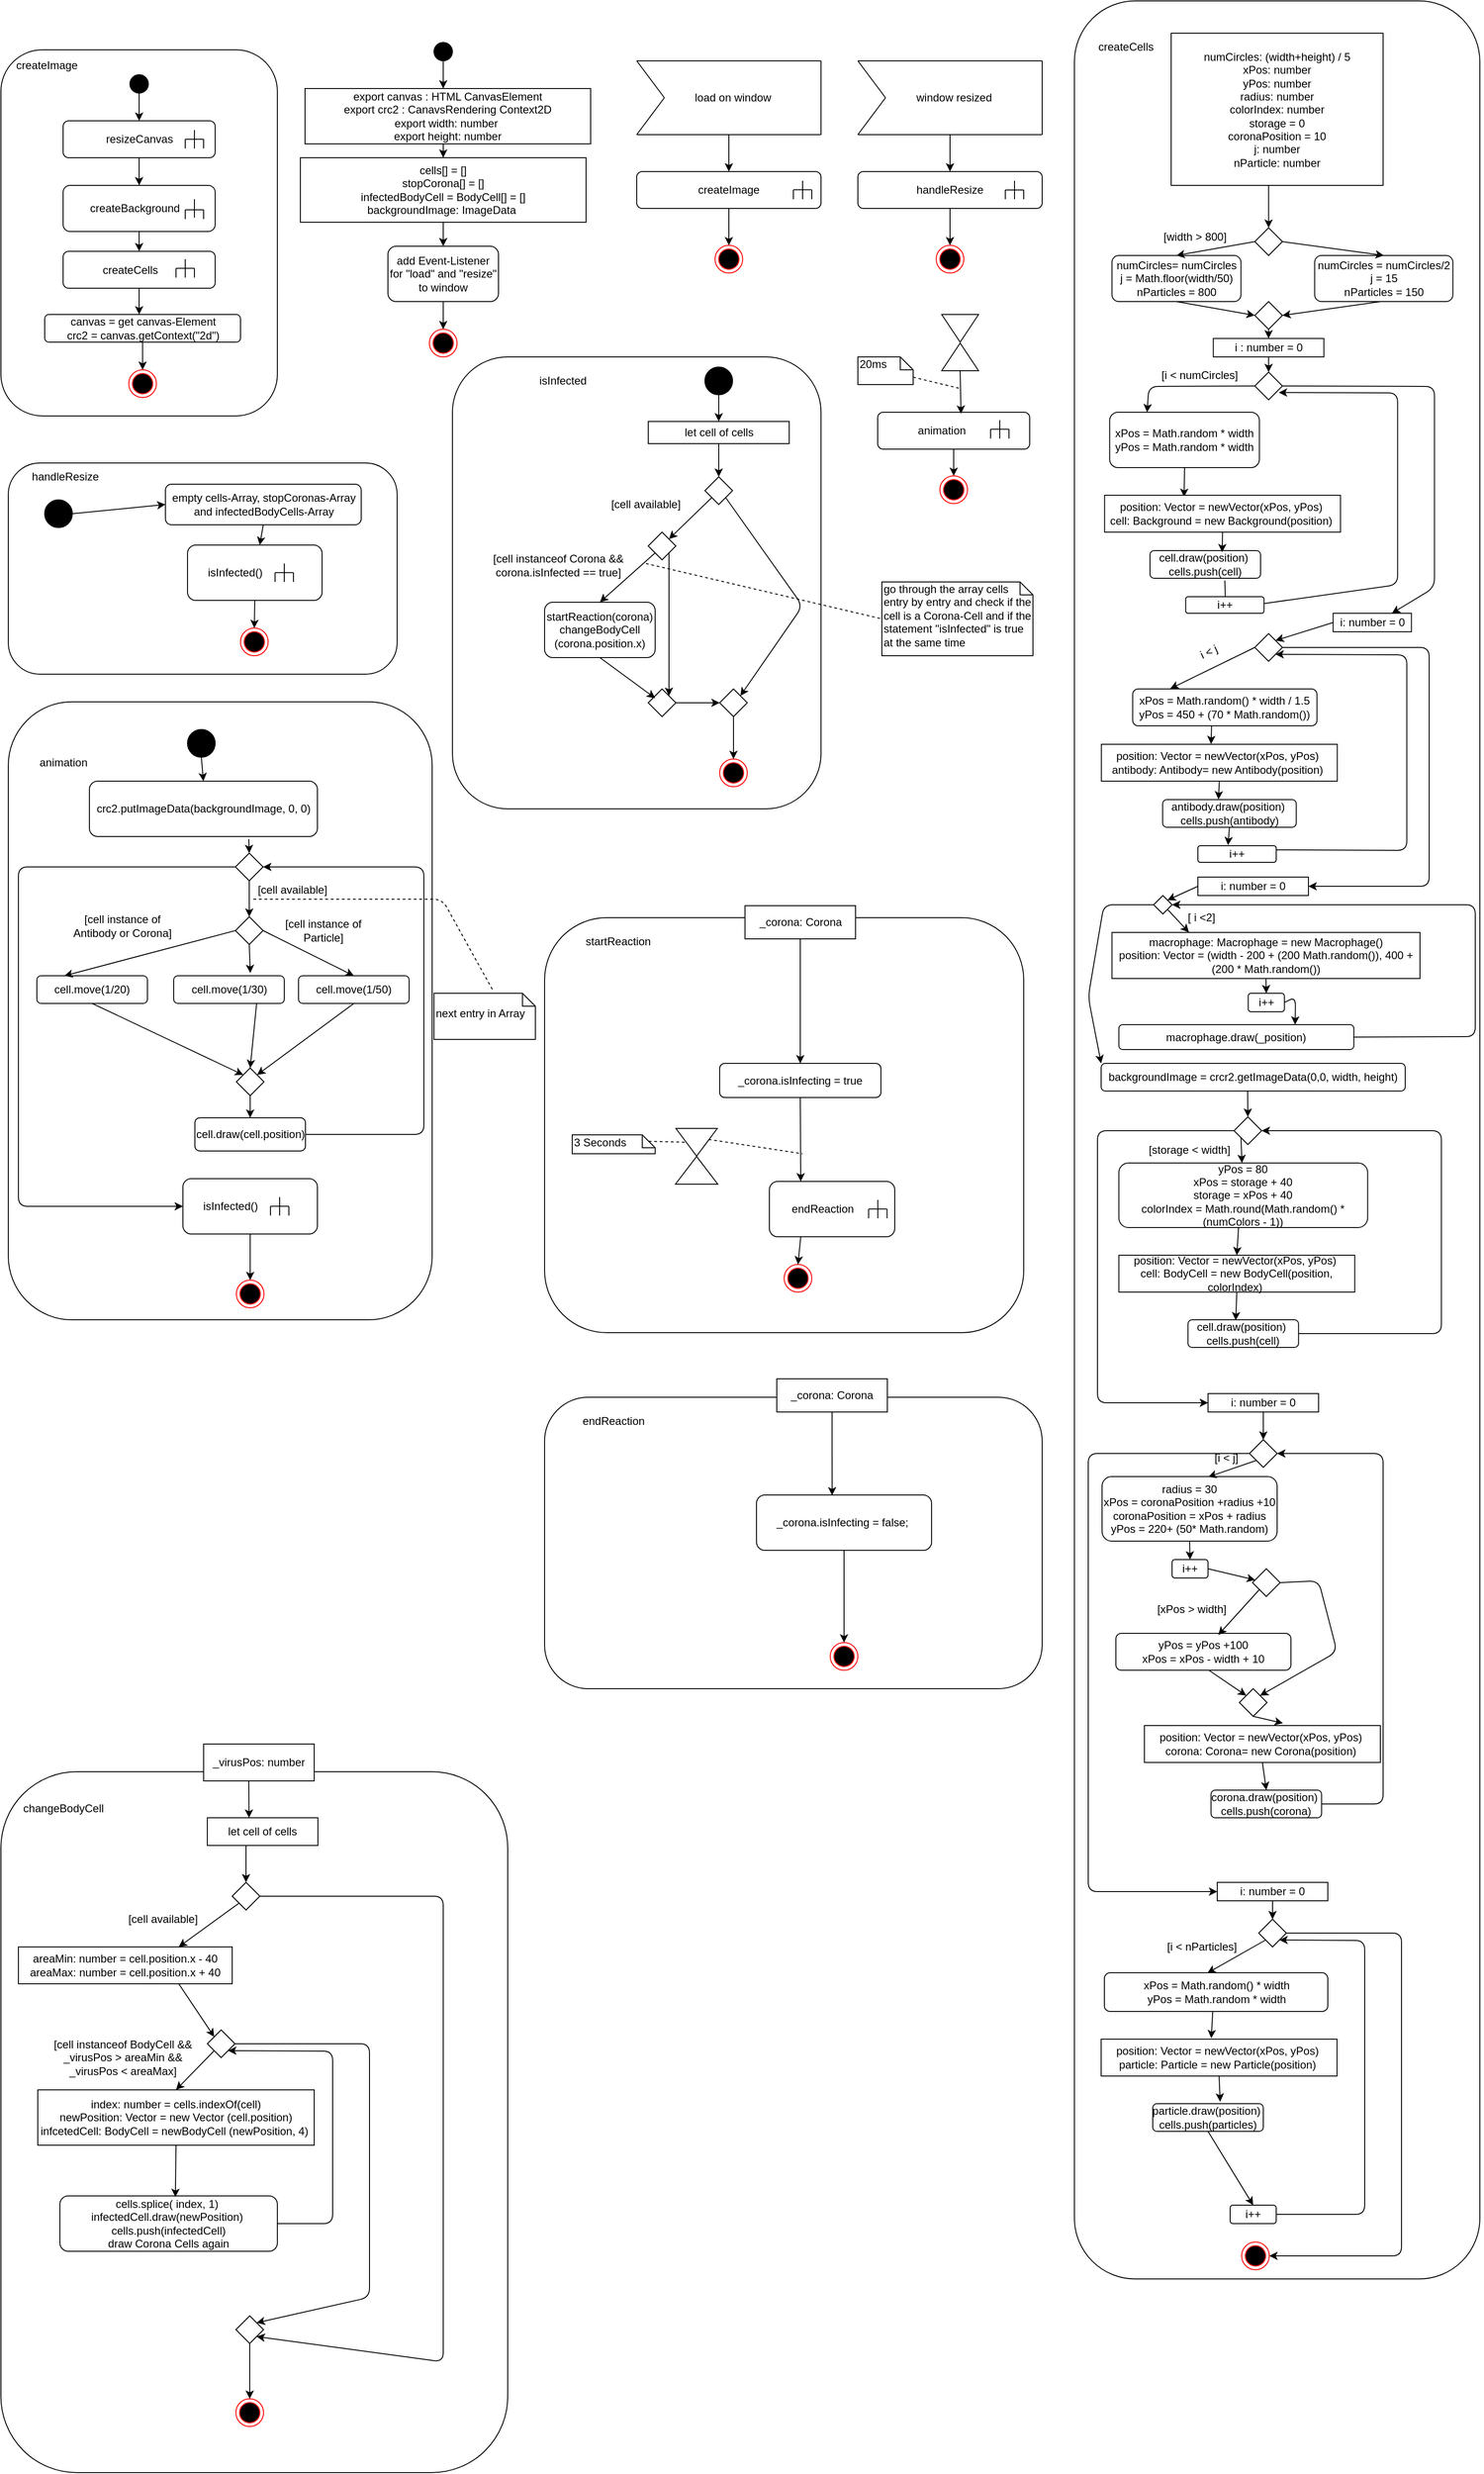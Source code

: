 <mxfile version="13.3.1" type="device"><diagram id="11fXh1YD_bYXf2BvhQf8" name="Page-1"><mxGraphModel dx="1971" dy="916" grid="1" gridSize="10" guides="1" tooltips="1" connect="1" arrows="1" fold="1" page="1" pageScale="1" pageWidth="827" pageHeight="1169" math="0" shadow="0"><root><mxCell id="0"/><mxCell id="1" parent="0"/><mxCell id="3R_XvkUEKFxZxTPQZI1o-1" value="" style="rounded=1;whiteSpace=wrap;html=1;fillColor=#FFFFFF;" parent="1" vertex="1"><mxGeometry x="1205" width="440" height="2470" as="geometry"/></mxCell><mxCell id="3R_XvkUEKFxZxTPQZI1o-2" value="createCells" style="text;html=1;strokeColor=none;fillColor=none;align=center;verticalAlign=middle;whiteSpace=wrap;rounded=0;" parent="1" vertex="1"><mxGeometry x="1241" y="40" width="40" height="20" as="geometry"/></mxCell><mxCell id="3R_XvkUEKFxZxTPQZI1o-3" value="numCircles: (width+height) / 5&lt;br&gt;xPos: number&lt;br&gt;yPos: number&lt;br&gt;radius: number&lt;br&gt;colorIndex: number&lt;br&gt;storage = 0&lt;br&gt;coronaPosition = 10&lt;br&gt;j: number&lt;br&gt;nParticle: number" style="rounded=0;whiteSpace=wrap;html=1;fillColor=#FFFFFF;" parent="1" vertex="1"><mxGeometry x="1310" y="35" width="230" height="165" as="geometry"/></mxCell><mxCell id="3R_XvkUEKFxZxTPQZI1o-4" value="" style="rhombus;whiteSpace=wrap;html=1;fillColor=#FFFFFF;" parent="1" vertex="1"><mxGeometry x="1400.75" y="246" width="30" height="30" as="geometry"/></mxCell><mxCell id="3R_XvkUEKFxZxTPQZI1o-5" value="numCircles= numCircles&lt;br&gt;j = Math.floor(width/50)&lt;br&gt;nParticles = 800" style="rounded=1;whiteSpace=wrap;html=1;fillColor=#FFFFFF;" parent="1" vertex="1"><mxGeometry x="1245.75" y="276" width="140" height="50" as="geometry"/></mxCell><mxCell id="3R_XvkUEKFxZxTPQZI1o-6" value="numCircles = numCircles/2&lt;br&gt;j = 15&lt;br&gt;nParticles = 150" style="rounded=1;whiteSpace=wrap;html=1;fillColor=#FFFFFF;" parent="1" vertex="1"><mxGeometry x="1465.75" y="276" width="150" height="50" as="geometry"/></mxCell><mxCell id="3R_XvkUEKFxZxTPQZI1o-7" value="" style="endArrow=classic;html=1;exitX=0;exitY=0.5;exitDx=0;exitDy=0;entryX=0.5;entryY=0;entryDx=0;entryDy=0;" parent="1" source="3R_XvkUEKFxZxTPQZI1o-4" target="3R_XvkUEKFxZxTPQZI1o-5" edge="1"><mxGeometry width="50" height="50" relative="1" as="geometry"><mxPoint x="1195.75" y="286" as="sourcePoint"/><mxPoint x="1245.75" y="236" as="targetPoint"/></mxGeometry></mxCell><mxCell id="3R_XvkUEKFxZxTPQZI1o-8" value="" style="endArrow=classic;html=1;exitX=1;exitY=0.5;exitDx=0;exitDy=0;entryX=0.5;entryY=0;entryDx=0;entryDy=0;" parent="1" source="3R_XvkUEKFxZxTPQZI1o-4" target="3R_XvkUEKFxZxTPQZI1o-6" edge="1"><mxGeometry width="50" height="50" relative="1" as="geometry"><mxPoint x="1425.75" y="316" as="sourcePoint"/><mxPoint x="1475.75" y="266" as="targetPoint"/></mxGeometry></mxCell><mxCell id="3R_XvkUEKFxZxTPQZI1o-9" value="[width &amp;gt; 800]" style="text;html=1;strokeColor=none;fillColor=none;align=center;verticalAlign=middle;whiteSpace=wrap;rounded=0;rotation=0;" parent="1" vertex="1"><mxGeometry x="1295.75" y="246" width="80" height="20" as="geometry"/></mxCell><mxCell id="3R_XvkUEKFxZxTPQZI1o-10" value="" style="endArrow=classic;html=1;entryX=0.5;entryY=0;entryDx=0;entryDy=0;" parent="1" target="3R_XvkUEKFxZxTPQZI1o-4" edge="1"><mxGeometry width="50" height="50" relative="1" as="geometry"><mxPoint x="1415.75" y="200.0" as="sourcePoint"/><mxPoint x="1455.75" y="196" as="targetPoint"/></mxGeometry></mxCell><mxCell id="3R_XvkUEKFxZxTPQZI1o-11" value="" style="rhombus;whiteSpace=wrap;html=1;fillColor=#FFFFFF;" parent="1" vertex="1"><mxGeometry x="1400.75" y="326" width="30" height="30" as="geometry"/></mxCell><mxCell id="3R_XvkUEKFxZxTPQZI1o-12" value="" style="endArrow=classic;html=1;exitX=0.5;exitY=1;exitDx=0;exitDy=0;entryX=0;entryY=0.5;entryDx=0;entryDy=0;" parent="1" source="3R_XvkUEKFxZxTPQZI1o-5" target="3R_XvkUEKFxZxTPQZI1o-11" edge="1"><mxGeometry width="50" height="50" relative="1" as="geometry"><mxPoint x="1295.75" y="416" as="sourcePoint"/><mxPoint x="1345.75" y="366" as="targetPoint"/></mxGeometry></mxCell><mxCell id="3R_XvkUEKFxZxTPQZI1o-13" value="" style="endArrow=classic;html=1;exitX=0.477;exitY=1.001;exitDx=0;exitDy=0;exitPerimeter=0;entryX=1;entryY=0.5;entryDx=0;entryDy=0;" parent="1" source="3R_XvkUEKFxZxTPQZI1o-6" target="3R_XvkUEKFxZxTPQZI1o-11" edge="1"><mxGeometry width="50" height="50" relative="1" as="geometry"><mxPoint x="1465.75" y="416" as="sourcePoint"/><mxPoint x="1515.75" y="366" as="targetPoint"/></mxGeometry></mxCell><mxCell id="3R_XvkUEKFxZxTPQZI1o-14" value="" style="rhombus;whiteSpace=wrap;html=1;fillColor=#FFFFFF;" parent="1" vertex="1"><mxGeometry x="1400.75" y="402.5" width="30" height="30" as="geometry"/></mxCell><mxCell id="3R_XvkUEKFxZxTPQZI1o-15" value="xPos = Math.random * width&lt;br&gt;yPos = Math.random * width&lt;br&gt;" style="rounded=1;whiteSpace=wrap;html=1;fillColor=#FFFFFF;" parent="1" vertex="1"><mxGeometry x="1243.25" y="446" width="162.5" height="60" as="geometry"/></mxCell><mxCell id="3R_XvkUEKFxZxTPQZI1o-16" value="" style="edgeStyle=orthogonalEdgeStyle;rounded=0;orthogonalLoop=1;jettySize=auto;html=1;" parent="1" target="3R_XvkUEKFxZxTPQZI1o-17" edge="1"><mxGeometry relative="1" as="geometry"><mxPoint x="1368.25" y="628.5" as="sourcePoint"/></mxGeometry></mxCell><mxCell id="3R_XvkUEKFxZxTPQZI1o-17" value="i++" style="rounded=1;whiteSpace=wrap;html=1;fillColor=#FFFFFF;" parent="1" vertex="1"><mxGeometry x="1325.75" y="646" width="85" height="18" as="geometry"/></mxCell><mxCell id="3R_XvkUEKFxZxTPQZI1o-18" value="" style="endArrow=classic;html=1;entryX=0.87;entryY=0.737;entryDx=0;entryDy=0;exitX=1.004;exitY=0.407;exitDx=0;exitDy=0;exitPerimeter=0;entryPerimeter=0;" parent="1" source="3R_XvkUEKFxZxTPQZI1o-17" target="3R_XvkUEKFxZxTPQZI1o-14" edge="1"><mxGeometry width="50" height="50" relative="1" as="geometry"><mxPoint x="1385.75" y="686" as="sourcePoint"/><mxPoint x="1563.25" y="683.5" as="targetPoint"/><Array as="points"><mxPoint x="1555.75" y="633"/><mxPoint x="1555.75" y="425"/></Array></mxGeometry></mxCell><mxCell id="3R_XvkUEKFxZxTPQZI1o-19" value="" style="endArrow=classic;html=1;exitX=0;exitY=0.5;exitDx=0;exitDy=0;entryX=0.25;entryY=0;entryDx=0;entryDy=0;" parent="1" source="3R_XvkUEKFxZxTPQZI1o-14" target="3R_XvkUEKFxZxTPQZI1o-15" edge="1"><mxGeometry width="50" height="50" relative="1" as="geometry"><mxPoint x="1295.75" y="606" as="sourcePoint"/><mxPoint x="1345.75" y="556" as="targetPoint"/><Array as="points"><mxPoint x="1285.75" y="418"/></Array></mxGeometry></mxCell><mxCell id="3R_XvkUEKFxZxTPQZI1o-20" value="" style="endArrow=classic;html=1;exitX=1;exitY=0.5;exitDx=0;exitDy=0;entryX=0.75;entryY=0;entryDx=0;entryDy=0;" parent="1" source="3R_XvkUEKFxZxTPQZI1o-14" target="3R_XvkUEKFxZxTPQZI1o-134" edge="1"><mxGeometry width="50" height="50" relative="1" as="geometry"><mxPoint x="1535.75" y="446" as="sourcePoint"/><mxPoint x="1485.75" y="676" as="targetPoint"/><Array as="points"><mxPoint x="1595.75" y="418"/><mxPoint x="1595.75" y="636"/></Array></mxGeometry></mxCell><mxCell id="3R_XvkUEKFxZxTPQZI1o-21" value="[i &amp;lt; numCircles]" style="text;html=1;strokeColor=none;fillColor=none;align=center;verticalAlign=middle;whiteSpace=wrap;rounded=0;rotation=0;" parent="1" vertex="1"><mxGeometry x="1295.75" y="396" width="90" height="20" as="geometry"/></mxCell><mxCell id="3R_XvkUEKFxZxTPQZI1o-22" value="i : number = 0" style="rounded=0;whiteSpace=wrap;html=1;fillColor=#FFFFFF;" parent="1" vertex="1"><mxGeometry x="1355.75" y="366" width="120" height="20" as="geometry"/></mxCell><mxCell id="3R_XvkUEKFxZxTPQZI1o-23" value="" style="endArrow=classic;html=1;exitX=0.5;exitY=1;exitDx=0;exitDy=0;entryX=0.5;entryY=0;entryDx=0;entryDy=0;" parent="1" source="3R_XvkUEKFxZxTPQZI1o-11" target="3R_XvkUEKFxZxTPQZI1o-22" edge="1"><mxGeometry width="50" height="50" relative="1" as="geometry"><mxPoint x="1305.75" y="396" as="sourcePoint"/><mxPoint x="1355.75" y="346" as="targetPoint"/></mxGeometry></mxCell><mxCell id="3R_XvkUEKFxZxTPQZI1o-24" value="" style="endArrow=classic;html=1;exitX=0.5;exitY=1;exitDx=0;exitDy=0;entryX=0.5;entryY=0;entryDx=0;entryDy=0;" parent="1" source="3R_XvkUEKFxZxTPQZI1o-22" target="3R_XvkUEKFxZxTPQZI1o-14" edge="1"><mxGeometry width="50" height="50" relative="1" as="geometry"><mxPoint x="1285.75" y="396" as="sourcePoint"/><mxPoint x="1335.75" y="346" as="targetPoint"/></mxGeometry></mxCell><mxCell id="3R_XvkUEKFxZxTPQZI1o-25" value="xPos = Math.random() * width / 1.5&lt;br&gt;yPos = 450 + (70 * Math.random())" style="rounded=1;whiteSpace=wrap;html=1;fillColor=#FFFFFF;" parent="1" vertex="1"><mxGeometry x="1268.25" y="746" width="200" height="40" as="geometry"/></mxCell><mxCell id="3R_XvkUEKFxZxTPQZI1o-26" value="" style="rhombus;whiteSpace=wrap;html=1;fillColor=#FFFFFF;" parent="1" vertex="1"><mxGeometry x="1400.75" y="686" width="30" height="30" as="geometry"/></mxCell><mxCell id="3R_XvkUEKFxZxTPQZI1o-27" value="" style="endArrow=classic;html=1;exitX=0;exitY=0.5;exitDx=0;exitDy=0;entryX=0.204;entryY=-0.008;entryDx=0;entryDy=0;entryPerimeter=0;" parent="1" source="3R_XvkUEKFxZxTPQZI1o-26" target="3R_XvkUEKFxZxTPQZI1o-25" edge="1"><mxGeometry width="50" height="50" relative="1" as="geometry"><mxPoint x="1315.75" y="906" as="sourcePoint"/><mxPoint x="1365.75" y="856" as="targetPoint"/></mxGeometry></mxCell><mxCell id="3R_XvkUEKFxZxTPQZI1o-28" value="i &amp;lt; j" style="text;html=1;strokeColor=none;fillColor=none;align=center;verticalAlign=middle;whiteSpace=wrap;rounded=0;rotation=-25;" parent="1" vertex="1"><mxGeometry x="1325.75" y="696" width="50" height="20" as="geometry"/></mxCell><mxCell id="3R_XvkUEKFxZxTPQZI1o-29" value="" style="endArrow=classic;html=1;entryX=0.465;entryY=-0.005;entryDx=0;entryDy=0;exitX=0.428;exitY=1.001;exitDx=0;exitDy=0;exitPerimeter=0;entryPerimeter=0;" parent="1" source="3R_XvkUEKFxZxTPQZI1o-25" target="3R_XvkUEKFxZxTPQZI1o-136" edge="1"><mxGeometry width="50" height="50" relative="1" as="geometry"><mxPoint x="1373.75" y="926" as="sourcePoint"/><mxPoint x="1365.75" y="786" as="targetPoint"/></mxGeometry></mxCell><mxCell id="3R_XvkUEKFxZxTPQZI1o-30" value="" style="endArrow=classic;html=1;entryX=1;entryY=1;entryDx=0;entryDy=0;exitX=1;exitY=0.25;exitDx=0;exitDy=0;" parent="1" source="3R_XvkUEKFxZxTPQZI1o-138" target="3R_XvkUEKFxZxTPQZI1o-26" edge="1"><mxGeometry width="50" height="50" relative="1" as="geometry"><mxPoint x="1415.75" y="961" as="sourcePoint"/><mxPoint x="1475.75" y="976" as="targetPoint"/><Array as="points"><mxPoint x="1565.75" y="921"/><mxPoint x="1565.75" y="709"/></Array></mxGeometry></mxCell><mxCell id="3R_XvkUEKFxZxTPQZI1o-31" value="" style="endArrow=classic;html=1;exitX=1;exitY=0.5;exitDx=0;exitDy=0;entryX=1;entryY=0.5;entryDx=0;entryDy=0;" parent="1" source="3R_XvkUEKFxZxTPQZI1o-26" target="3R_XvkUEKFxZxTPQZI1o-152" edge="1"><mxGeometry width="50" height="50" relative="1" as="geometry"><mxPoint x="1470" y="860" as="sourcePoint"/><mxPoint x="1455" y="1120" as="targetPoint"/><Array as="points"><mxPoint x="1590" y="701"/><mxPoint x="1590" y="960"/></Array></mxGeometry></mxCell><mxCell id="3R_XvkUEKFxZxTPQZI1o-32" value="yPos = 80&lt;br&gt;xPos = storage + 40&lt;br&gt;storage = xPos + 40&lt;br&gt;colorIndex = Math.round(Math.random() * (numColors - 1))" style="rounded=1;whiteSpace=wrap;html=1;fillColor=#FFFFFF;" parent="1" vertex="1"><mxGeometry x="1253.25" y="1260" width="270" height="70" as="geometry"/></mxCell><mxCell id="3R_XvkUEKFxZxTPQZI1o-33" value="" style="rhombus;whiteSpace=wrap;html=1;fillColor=#FFFFFF;" parent="1" vertex="1"><mxGeometry x="1378.25" y="1210" width="30" height="30" as="geometry"/></mxCell><mxCell id="3R_XvkUEKFxZxTPQZI1o-34" value="" style="endArrow=classic;html=1;exitX=0;exitY=1;exitDx=0;exitDy=0;" parent="1" source="3R_XvkUEKFxZxTPQZI1o-33" target="3R_XvkUEKFxZxTPQZI1o-32" edge="1"><mxGeometry width="50" height="50" relative="1" as="geometry"><mxPoint x="1343.25" y="1340" as="sourcePoint"/><mxPoint x="1393.25" y="1290" as="targetPoint"/></mxGeometry></mxCell><mxCell id="3R_XvkUEKFxZxTPQZI1o-35" value="" style="endArrow=classic;html=1;exitX=0.481;exitY=1.003;exitDx=0;exitDy=0;exitPerimeter=0;entryX=0.5;entryY=0;entryDx=0;entryDy=0;" parent="1" source="3R_XvkUEKFxZxTPQZI1o-32" target="3R_XvkUEKFxZxTPQZI1o-141" edge="1"><mxGeometry width="50" height="50" relative="1" as="geometry"><mxPoint x="1343.25" y="1340" as="sourcePoint"/><mxPoint x="1383.986" y="1350.6" as="targetPoint"/></mxGeometry></mxCell><mxCell id="3R_XvkUEKFxZxTPQZI1o-36" value="" style="endArrow=classic;html=1;exitX=1;exitY=0.5;exitDx=0;exitDy=0;entryX=1;entryY=0.5;entryDx=0;entryDy=0;" parent="1" source="3R_XvkUEKFxZxTPQZI1o-142" target="3R_XvkUEKFxZxTPQZI1o-33" edge="1"><mxGeometry width="50" height="50" relative="1" as="geometry"><mxPoint x="1413.25" y="1540" as="sourcePoint"/><mxPoint x="1443.25" y="1530" as="targetPoint"/><Array as="points"><mxPoint x="1603.25" y="1445"/><mxPoint x="1603.25" y="1225"/></Array></mxGeometry></mxCell><mxCell id="3R_XvkUEKFxZxTPQZI1o-37" value="" style="endArrow=classic;html=1;exitX=0;exitY=0.5;exitDx=0;exitDy=0;entryX=0;entryY=0.5;entryDx=0;entryDy=0;" parent="1" source="3R_XvkUEKFxZxTPQZI1o-33" target="3R_XvkUEKFxZxTPQZI1o-38" edge="1"><mxGeometry width="50" height="50" relative="1" as="geometry"><mxPoint x="1300" y="1590" as="sourcePoint"/><mxPoint x="1350" y="1540" as="targetPoint"/><Array as="points"><mxPoint x="1230" y="1225"/><mxPoint x="1230" y="1380"/><mxPoint x="1230" y="1520"/></Array></mxGeometry></mxCell><mxCell id="3R_XvkUEKFxZxTPQZI1o-38" value="i: number = 0" style="rounded=0;whiteSpace=wrap;html=1;fillColor=#FFFFFF;" parent="1" vertex="1"><mxGeometry x="1350" y="1510" width="120" height="20" as="geometry"/></mxCell><mxCell id="3R_XvkUEKFxZxTPQZI1o-39" value="radius = 30&lt;br&gt;xPos = coronaPosition +radius +10&lt;br&gt;coronaPosition = xPos + radius&lt;br&gt;yPos = 220+ (50* Math.random)" style="rounded=1;whiteSpace=wrap;html=1;fillColor=#FFFFFF;" parent="1" vertex="1"><mxGeometry x="1235" y="1600" width="190" height="70" as="geometry"/></mxCell><mxCell id="3R_XvkUEKFxZxTPQZI1o-40" value="[storage &amp;lt; width]" style="text;html=1;strokeColor=none;fillColor=none;align=center;verticalAlign=middle;whiteSpace=wrap;rounded=0;" parent="1" vertex="1"><mxGeometry x="1283.25" y="1240" width="94" height="11" as="geometry"/></mxCell><mxCell id="3R_XvkUEKFxZxTPQZI1o-41" value="" style="rhombus;whiteSpace=wrap;html=1;fillColor=#FFFFFF;" parent="1" vertex="1"><mxGeometry x="1395" y="1560" width="30" height="30" as="geometry"/></mxCell><mxCell id="3R_XvkUEKFxZxTPQZI1o-42" value="" style="endArrow=classic;html=1;entryX=0.5;entryY=0;entryDx=0;entryDy=0;" parent="1" source="3R_XvkUEKFxZxTPQZI1o-38" target="3R_XvkUEKFxZxTPQZI1o-41" edge="1"><mxGeometry width="50" height="50" relative="1" as="geometry"><mxPoint x="1340" y="1610" as="sourcePoint"/><mxPoint x="1390" y="1560" as="targetPoint"/></mxGeometry></mxCell><mxCell id="3R_XvkUEKFxZxTPQZI1o-43" value="" style="endArrow=classic;html=1;exitX=0;exitY=1;exitDx=0;exitDy=0;entryX=0.607;entryY=0.005;entryDx=0;entryDy=0;entryPerimeter=0;" parent="1" source="3R_XvkUEKFxZxTPQZI1o-41" target="3R_XvkUEKFxZxTPQZI1o-39" edge="1"><mxGeometry width="50" height="50" relative="1" as="geometry"><mxPoint x="1340" y="1640" as="sourcePoint"/><mxPoint x="1390" y="1590" as="targetPoint"/></mxGeometry></mxCell><mxCell id="3R_XvkUEKFxZxTPQZI1o-44" value="[i &amp;lt; j]" style="text;html=1;strokeColor=none;fillColor=none;align=center;verticalAlign=middle;whiteSpace=wrap;rounded=0;" parent="1" vertex="1"><mxGeometry x="1350" y="1570" width="40" height="20" as="geometry"/></mxCell><mxCell id="3R_XvkUEKFxZxTPQZI1o-45" value="" style="endArrow=classic;html=1;exitX=0.5;exitY=1;exitDx=0;exitDy=0;entryX=0.5;entryY=0;entryDx=0;entryDy=0;" parent="1" source="3R_XvkUEKFxZxTPQZI1o-39" edge="1"><mxGeometry width="50" height="50" relative="1" as="geometry"><mxPoint x="1460" y="1730" as="sourcePoint"/><mxPoint x="1330.5" y="1690" as="targetPoint"/></mxGeometry></mxCell><mxCell id="3R_XvkUEKFxZxTPQZI1o-46" value="" style="endArrow=classic;html=1;exitX=1;exitY=0.5;exitDx=0;exitDy=0;entryX=1;entryY=0;entryDx=0;entryDy=0;" parent="1" source="3R_XvkUEKFxZxTPQZI1o-47" target="3R_XvkUEKFxZxTPQZI1o-144" edge="1"><mxGeometry width="50" height="50" relative="1" as="geometry"><mxPoint x="1420" y="1740" as="sourcePoint"/><mxPoint x="1470" y="1690" as="targetPoint"/><Array as="points"><mxPoint x="1470" y="1713"/><mxPoint x="1490" y="1790"/></Array></mxGeometry></mxCell><mxCell id="3R_XvkUEKFxZxTPQZI1o-47" value="" style="rhombus;whiteSpace=wrap;html=1;fillColor=#FFFFFF;" parent="1" vertex="1"><mxGeometry x="1398.25" y="1700" width="30" height="30" as="geometry"/></mxCell><mxCell id="3R_XvkUEKFxZxTPQZI1o-48" value="yPos = yPos +100&lt;br&gt;xPos = xPos - width + 10" style="rounded=1;whiteSpace=wrap;html=1;fillColor=#FFFFFF;" parent="1" vertex="1"><mxGeometry x="1250" y="1770" width="190" height="40" as="geometry"/></mxCell><mxCell id="3R_XvkUEKFxZxTPQZI1o-49" value="" style="endArrow=classic;html=1;exitX=0;exitY=1;exitDx=0;exitDy=0;entryX=0.585;entryY=0.043;entryDx=0;entryDy=0;entryPerimeter=0;" parent="1" source="3R_XvkUEKFxZxTPQZI1o-47" target="3R_XvkUEKFxZxTPQZI1o-48" edge="1"><mxGeometry width="50" height="50" relative="1" as="geometry"><mxPoint x="1320" y="1810" as="sourcePoint"/><mxPoint x="1370" y="1760" as="targetPoint"/></mxGeometry></mxCell><mxCell id="3R_XvkUEKFxZxTPQZI1o-50" value="" style="endArrow=classic;html=1;exitX=0.534;exitY=1.009;exitDx=0;exitDy=0;exitPerimeter=0;entryX=0;entryY=0;entryDx=0;entryDy=0;" parent="1" source="3R_XvkUEKFxZxTPQZI1o-48" target="3R_XvkUEKFxZxTPQZI1o-144" edge="1"><mxGeometry width="50" height="50" relative="1" as="geometry"><mxPoint x="1450" y="1910" as="sourcePoint"/><mxPoint x="1329" y="1872" as="targetPoint"/></mxGeometry></mxCell><mxCell id="3R_XvkUEKFxZxTPQZI1o-51" value="" style="endArrow=classic;html=1;exitX=1;exitY=0.5;exitDx=0;exitDy=0;entryX=1;entryY=0.5;entryDx=0;entryDy=0;" parent="1" source="3R_XvkUEKFxZxTPQZI1o-146" target="3R_XvkUEKFxZxTPQZI1o-41" edge="1"><mxGeometry width="50" height="50" relative="1" as="geometry"><mxPoint x="1395" y="1890" as="sourcePoint"/><mxPoint x="1520" y="1850" as="targetPoint"/><Array as="points"><mxPoint x="1540" y="1955"/><mxPoint x="1540" y="1575"/></Array></mxGeometry></mxCell><mxCell id="3R_XvkUEKFxZxTPQZI1o-52" value="[xPos &amp;gt; width]" style="text;html=1;strokeColor=none;fillColor=none;align=center;verticalAlign=middle;whiteSpace=wrap;rounded=0;" parent="1" vertex="1"><mxGeometry x="1285" y="1733.5" width="95" height="20" as="geometry"/></mxCell><mxCell id="3R_XvkUEKFxZxTPQZI1o-53" value="" style="endArrow=classic;html=1;exitX=0;exitY=0.5;exitDx=0;exitDy=0;entryX=0;entryY=0.5;entryDx=0;entryDy=0;" parent="1" source="3R_XvkUEKFxZxTPQZI1o-41" target="3R_XvkUEKFxZxTPQZI1o-55" edge="1"><mxGeometry width="50" height="50" relative="1" as="geometry"><mxPoint x="1300" y="1590" as="sourcePoint"/><mxPoint x="1310" y="1940" as="targetPoint"/><Array as="points"><mxPoint x="1220" y="1575"/><mxPoint x="1220" y="2050"/></Array></mxGeometry></mxCell><mxCell id="3R_XvkUEKFxZxTPQZI1o-54" value="" style="rhombus;whiteSpace=wrap;html=1;fillColor=#FFFFFF;" parent="1" vertex="1"><mxGeometry x="1405" y="2080" width="30" height="30" as="geometry"/></mxCell><mxCell id="3R_XvkUEKFxZxTPQZI1o-55" value="i: number = 0" style="rounded=0;whiteSpace=wrap;html=1;fillColor=#FFFFFF;" parent="1" vertex="1"><mxGeometry x="1360" y="2040" width="120" height="20" as="geometry"/></mxCell><mxCell id="3R_XvkUEKFxZxTPQZI1o-56" value="" style="endArrow=classic;html=1;exitX=0.5;exitY=1;exitDx=0;exitDy=0;entryX=0.5;entryY=0;entryDx=0;entryDy=0;" parent="1" source="3R_XvkUEKFxZxTPQZI1o-55" target="3R_XvkUEKFxZxTPQZI1o-54" edge="1"><mxGeometry width="50" height="50" relative="1" as="geometry"><mxPoint x="1280" y="2120" as="sourcePoint"/><mxPoint x="1330" y="2070" as="targetPoint"/></mxGeometry></mxCell><mxCell id="3R_XvkUEKFxZxTPQZI1o-57" value="xPos = Math.random() * width&lt;br&gt;yPos = Math.random * width" style="rounded=1;whiteSpace=wrap;html=1;fillColor=#FFFFFF;" parent="1" vertex="1"><mxGeometry x="1237.5" y="2138" width="242.5" height="42" as="geometry"/></mxCell><mxCell id="3R_XvkUEKFxZxTPQZI1o-58" value="" style="endArrow=classic;html=1;exitX=0;exitY=1;exitDx=0;exitDy=0;entryX=0.461;entryY=0.008;entryDx=0;entryDy=0;entryPerimeter=0;" parent="1" source="3R_XvkUEKFxZxTPQZI1o-54" target="3R_XvkUEKFxZxTPQZI1o-57" edge="1"><mxGeometry width="50" height="50" relative="1" as="geometry"><mxPoint x="1340" y="2190" as="sourcePoint"/><mxPoint x="1390" y="2140" as="targetPoint"/></mxGeometry></mxCell><mxCell id="3R_XvkUEKFxZxTPQZI1o-59" value="[i &amp;lt; nParticles]" style="text;html=1;strokeColor=none;fillColor=none;align=center;verticalAlign=middle;whiteSpace=wrap;rounded=0;" parent="1" vertex="1"><mxGeometry x="1300" y="2100" width="86.5" height="20" as="geometry"/></mxCell><mxCell id="3R_XvkUEKFxZxTPQZI1o-60" value="i++" style="rounded=1;whiteSpace=wrap;html=1;fillColor=#FFFFFF;" parent="1" vertex="1"><mxGeometry x="1311" y="1690" width="39" height="20" as="geometry"/></mxCell><mxCell id="3R_XvkUEKFxZxTPQZI1o-61" value="" style="endArrow=classic;html=1;exitX=1;exitY=0.5;exitDx=0;exitDy=0;" parent="1" source="3R_XvkUEKFxZxTPQZI1o-60" target="3R_XvkUEKFxZxTPQZI1o-47" edge="1"><mxGeometry width="50" height="50" relative="1" as="geometry"><mxPoint x="1360" y="1790" as="sourcePoint"/><mxPoint x="1410" y="1740" as="targetPoint"/></mxGeometry></mxCell><mxCell id="3R_XvkUEKFxZxTPQZI1o-62" value="i++" style="rounded=1;whiteSpace=wrap;html=1;fillColor=#FFFFFF;" parent="1" vertex="1"><mxGeometry x="1374" y="2390" width="50" height="20" as="geometry"/></mxCell><mxCell id="3R_XvkUEKFxZxTPQZI1o-63" value="" style="endArrow=classic;html=1;exitX=0.485;exitY=1.004;exitDx=0;exitDy=0;exitPerimeter=0;entryX=0.467;entryY=-0.025;entryDx=0;entryDy=0;entryPerimeter=0;" parent="1" source="3R_XvkUEKFxZxTPQZI1o-57" target="3R_XvkUEKFxZxTPQZI1o-149" edge="1"><mxGeometry width="50" height="50" relative="1" as="geometry"><mxPoint x="1230" y="2390" as="sourcePoint"/><mxPoint x="1280" y="2340" as="targetPoint"/></mxGeometry></mxCell><mxCell id="3R_XvkUEKFxZxTPQZI1o-64" value="" style="endArrow=classic;html=1;exitX=0.5;exitY=1;exitDx=0;exitDy=0;entryX=0.5;entryY=0;entryDx=0;entryDy=0;" parent="1" source="3R_XvkUEKFxZxTPQZI1o-150" target="3R_XvkUEKFxZxTPQZI1o-62" edge="1"><mxGeometry width="50" height="50" relative="1" as="geometry"><mxPoint x="1355" y="2380" as="sourcePoint"/><mxPoint x="1360" y="2390" as="targetPoint"/></mxGeometry></mxCell><mxCell id="3R_XvkUEKFxZxTPQZI1o-65" value="" style="endArrow=classic;html=1;exitX=1;exitY=0.5;exitDx=0;exitDy=0;entryX=1;entryY=1;entryDx=0;entryDy=0;" parent="1" source="3R_XvkUEKFxZxTPQZI1o-62" target="3R_XvkUEKFxZxTPQZI1o-54" edge="1"><mxGeometry width="50" height="50" relative="1" as="geometry"><mxPoint x="1420" y="2420" as="sourcePoint"/><mxPoint x="1470" y="2370" as="targetPoint"/><Array as="points"><mxPoint x="1520" y="2400"/><mxPoint x="1520" y="2103"/></Array></mxGeometry></mxCell><mxCell id="3R_XvkUEKFxZxTPQZI1o-66" value="" style="endArrow=classic;html=1;exitX=1;exitY=0.5;exitDx=0;exitDy=0;entryX=1;entryY=0.5;entryDx=0;entryDy=0;" parent="1" source="3R_XvkUEKFxZxTPQZI1o-54" target="3R_XvkUEKFxZxTPQZI1o-67" edge="1"><mxGeometry width="50" height="50" relative="1" as="geometry"><mxPoint x="1430" y="2130" as="sourcePoint"/><mxPoint x="1480" y="2080" as="targetPoint"/><Array as="points"><mxPoint x="1560" y="2095"/><mxPoint x="1560" y="2445"/></Array></mxGeometry></mxCell><mxCell id="3R_XvkUEKFxZxTPQZI1o-67" value="" style="ellipse;html=1;shape=endState;fillColor=#000000;strokeColor=#ff0000;" parent="1" vertex="1"><mxGeometry x="1386.5" y="2430" width="30" height="30" as="geometry"/></mxCell><mxCell id="3R_XvkUEKFxZxTPQZI1o-68" value="" style="rounded=1;whiteSpace=wrap;html=1;fillColor=#FFFFFF;" parent="1" vertex="1"><mxGeometry x="40" y="53" width="300" height="397" as="geometry"/></mxCell><mxCell id="3R_XvkUEKFxZxTPQZI1o-69" value="createImage" style="text;html=1;strokeColor=none;fillColor=none;align=center;verticalAlign=middle;whiteSpace=wrap;rounded=0;" parent="1" vertex="1"><mxGeometry x="70" y="60" width="40" height="20" as="geometry"/></mxCell><mxCell id="3R_XvkUEKFxZxTPQZI1o-70" value="" style="ellipse;whiteSpace=wrap;html=1;aspect=fixed;fillColor=#000000;" parent="1" vertex="1"><mxGeometry x="180" y="80" width="20" height="20" as="geometry"/></mxCell><mxCell id="3R_XvkUEKFxZxTPQZI1o-71" value="resizeCanvas&lt;span style=&quot;font-family: monospace ; font-size: 0px&quot;&gt;%3CmxGraphModel%3E%3Croot%3E%3CmxCell%20id%3D%220%22%2F%3E%3CmxCell%20id%3D%221%22%20parent%3D%220%22%2F%3E%3CmxCell%20id%3D%222%22%20value%3D%22%22%20style%3D%22endArrow%3Dnone%3Bhtml%3D1%3B%22%20edge%3D%221%22%20parent%3D%221%22%3E%3CmxGeometry%20width%3D%2250%22%20height%3D%2250%22%20relative%3D%221%22%20as%3D%22geometry%22%3E%3CmxPoint%20x%3D%22720%22%20y%3D%22270%22%20as%3D%22sourcePoint%22%2F%3E%3CmxPoint%20x%3D%22740%22%20y%3D%22270%22%20as%3D%22targetPoint%22%2F%3E%3C%2FmxGeometry%3E%3C%2FmxCell%3E%3CmxCell%20id%3D%223%22%20value%3D%22%22%20style%3D%22endArrow%3Dnone%3Bhtml%3D1%3B%22%20edge%3D%221%22%20parent%3D%221%22%3E%3CmxGeometry%20width%3D%2250%22%20height%3D%2250%22%20relative%3D%221%22%20as%3D%22geometry%22%3E%3CmxPoint%20x%3D%22730%22%20y%3D%22280%22%20as%3D%22sourcePoint%22%2F%3E%3CmxPoint%20x%3D%22730%22%20y%3D%22260%22%20as%3D%22targetPoint%22%2F%3E%3C%2FmxGeometry%3E%3C%2FmxCell%3E%3CmxCell%20id%3D%224%22%20value%3D%22%22%20style%3D%22endArrow%3Dnone%3Bhtml%3D1%3B%22%20edge%3D%221%22%20parent%3D%221%22%3E%3CmxGeometry%20width%3D%2250%22%20height%3D%2250%22%20relative%3D%221%22%20as%3D%22geometry%22%3E%3CmxPoint%20x%3D%22720%22%20y%3D%22280%22%20as%3D%22sourcePoint%22%2F%3E%3CmxPoint%20x%3D%22720%22%20y%3D%22270%22%20as%3D%22targetPoint%22%2F%3E%3C%2FmxGeometry%3E%3C%2FmxCell%3E%3CmxCell%20id%3D%225%22%20value%3D%22%22%20style%3D%22endArrow%3Dnone%3Bhtml%3D1%3B%22%20edge%3D%221%22%20parent%3D%221%22%3E%3CmxGeometry%20width%3D%2250%22%20height%3D%2250%22%20relative%3D%221%22%20as%3D%22geometry%22%3E%3CmxPoint%20x%3D%22740%22%20y%3D%22280%22%20as%3D%22sourcePoint%22%2F%3E%3CmxPoint%20x%3D%22740%22%20y%3D%22270%22%20as%3D%22targetPoint%22%2F%3E%3C%2FmxGeometry%3E%3C%2FmxCell%3E%3C%2Froot%3E%3C%2FmxGraphModel%3E&lt;/span&gt;" style="rounded=1;whiteSpace=wrap;html=1;fillColor=#FFFFFF;" parent="1" vertex="1"><mxGeometry x="107.5" y="130" width="165" height="40" as="geometry"/></mxCell><mxCell id="3R_XvkUEKFxZxTPQZI1o-72" value="createBackground&amp;nbsp; &amp;nbsp;" style="rounded=1;whiteSpace=wrap;html=1;fillColor=#FFFFFF;" parent="1" vertex="1"><mxGeometry x="107.5" y="200" width="165" height="50" as="geometry"/></mxCell><mxCell id="3R_XvkUEKFxZxTPQZI1o-73" value="createCells&amp;nbsp; &amp;nbsp; &amp;nbsp;&amp;nbsp;" style="rounded=1;whiteSpace=wrap;html=1;fillColor=#FFFFFF;" parent="1" vertex="1"><mxGeometry x="107.5" y="271.5" width="165" height="40" as="geometry"/></mxCell><mxCell id="3R_XvkUEKFxZxTPQZI1o-74" value="" style="ellipse;html=1;shape=endState;fillColor=#000000;strokeColor=#ff0000;" parent="1" vertex="1"><mxGeometry x="178.75" y="400" width="30" height="30" as="geometry"/></mxCell><mxCell id="3R_XvkUEKFxZxTPQZI1o-75" value="" style="endArrow=classic;html=1;exitX=0.5;exitY=1;exitDx=0;exitDy=0;entryX=0.5;entryY=0;entryDx=0;entryDy=0;" parent="1" source="3R_XvkUEKFxZxTPQZI1o-71" target="3R_XvkUEKFxZxTPQZI1o-72" edge="1"><mxGeometry width="50" height="50" relative="1" as="geometry"><mxPoint x="140" y="270" as="sourcePoint"/><mxPoint x="190" y="220" as="targetPoint"/></mxGeometry></mxCell><mxCell id="3R_XvkUEKFxZxTPQZI1o-76" value="" style="endArrow=classic;html=1;exitX=0.5;exitY=1;exitDx=0;exitDy=0;" parent="1" source="3R_XvkUEKFxZxTPQZI1o-70" edge="1"><mxGeometry width="50" height="50" relative="1" as="geometry"><mxPoint x="140" y="270" as="sourcePoint"/><mxPoint x="190" y="130" as="targetPoint"/></mxGeometry></mxCell><mxCell id="3R_XvkUEKFxZxTPQZI1o-77" value="" style="endArrow=classic;html=1;exitX=0.5;exitY=1;exitDx=0;exitDy=0;entryX=0.5;entryY=0;entryDx=0;entryDy=0;" parent="1" source="3R_XvkUEKFxZxTPQZI1o-72" target="3R_XvkUEKFxZxTPQZI1o-73" edge="1"><mxGeometry width="50" height="50" relative="1" as="geometry"><mxPoint x="140" y="270" as="sourcePoint"/><mxPoint x="190" y="220" as="targetPoint"/></mxGeometry></mxCell><mxCell id="3R_XvkUEKFxZxTPQZI1o-78" value="" style="endArrow=classic;html=1;exitX=0.5;exitY=1;exitDx=0;exitDy=0;" parent="1" source="3R_XvkUEKFxZxTPQZI1o-73" edge="1"><mxGeometry width="50" height="50" relative="1" as="geometry"><mxPoint x="140" y="270" as="sourcePoint"/><mxPoint x="190" y="340" as="targetPoint"/></mxGeometry></mxCell><mxCell id="3R_XvkUEKFxZxTPQZI1o-79" value="" style="endArrow=none;html=1;" parent="1" edge="1"><mxGeometry width="50" height="50" relative="1" as="geometry"><mxPoint x="240" y="149.94" as="sourcePoint"/><mxPoint x="260" y="149.94" as="targetPoint"/></mxGeometry></mxCell><mxCell id="3R_XvkUEKFxZxTPQZI1o-80" value="" style="endArrow=none;html=1;" parent="1" edge="1"><mxGeometry width="50" height="50" relative="1" as="geometry"><mxPoint x="250" y="160" as="sourcePoint"/><mxPoint x="250" y="140" as="targetPoint"/></mxGeometry></mxCell><mxCell id="3R_XvkUEKFxZxTPQZI1o-81" value="" style="endArrow=none;html=1;exitX=0.924;exitY=0.75;exitDx=0;exitDy=0;exitPerimeter=0;" parent="1" source="3R_XvkUEKFxZxTPQZI1o-71" edge="1"><mxGeometry width="50" height="50" relative="1" as="geometry"><mxPoint x="200" y="180" as="sourcePoint"/><mxPoint x="260" y="150" as="targetPoint"/></mxGeometry></mxCell><mxCell id="3R_XvkUEKFxZxTPQZI1o-82" value="" style="endArrow=none;html=1;exitX=0.803;exitY=0.75;exitDx=0;exitDy=0;exitPerimeter=0;" parent="1" source="3R_XvkUEKFxZxTPQZI1o-71" edge="1"><mxGeometry width="50" height="50" relative="1" as="geometry"><mxPoint x="200" y="180" as="sourcePoint"/><mxPoint x="240" y="150" as="targetPoint"/></mxGeometry></mxCell><mxCell id="3R_XvkUEKFxZxTPQZI1o-83" value="" style="endArrow=none;html=1;" parent="1" edge="1"><mxGeometry width="50" height="50" relative="1" as="geometry"><mxPoint x="250" y="235" as="sourcePoint"/><mxPoint x="250" y="215" as="targetPoint"/></mxGeometry></mxCell><mxCell id="3R_XvkUEKFxZxTPQZI1o-84" value="" style="endArrow=none;html=1;" parent="1" edge="1"><mxGeometry width="50" height="50" relative="1" as="geometry"><mxPoint x="240" y="226.5" as="sourcePoint"/><mxPoint x="260" y="226.5" as="targetPoint"/></mxGeometry></mxCell><mxCell id="3R_XvkUEKFxZxTPQZI1o-85" value="" style="endArrow=none;html=1;" parent="1" edge="1"><mxGeometry width="50" height="50" relative="1" as="geometry"><mxPoint x="260" y="236.5" as="sourcePoint"/><mxPoint x="260" y="226.5" as="targetPoint"/></mxGeometry></mxCell><mxCell id="3R_XvkUEKFxZxTPQZI1o-86" value="" style="endArrow=none;html=1;" parent="1" edge="1"><mxGeometry width="50" height="50" relative="1" as="geometry"><mxPoint x="240" y="236.5" as="sourcePoint"/><mxPoint x="240" y="226.5" as="targetPoint"/></mxGeometry></mxCell><mxCell id="3R_XvkUEKFxZxTPQZI1o-87" value="" style="endArrow=none;html=1;" parent="1" edge="1"><mxGeometry width="50" height="50" relative="1" as="geometry"><mxPoint x="240" y="300" as="sourcePoint"/><mxPoint x="240" y="280" as="targetPoint"/></mxGeometry></mxCell><mxCell id="3R_XvkUEKFxZxTPQZI1o-88" value="" style="endArrow=none;html=1;" parent="1" edge="1"><mxGeometry width="50" height="50" relative="1" as="geometry"><mxPoint x="230" y="289.92" as="sourcePoint"/><mxPoint x="250" y="289.92" as="targetPoint"/></mxGeometry></mxCell><mxCell id="3R_XvkUEKFxZxTPQZI1o-89" value="" style="endArrow=none;html=1;" parent="1" edge="1"><mxGeometry width="50" height="50" relative="1" as="geometry"><mxPoint x="230" y="300" as="sourcePoint"/><mxPoint x="230" y="290" as="targetPoint"/></mxGeometry></mxCell><mxCell id="3R_XvkUEKFxZxTPQZI1o-90" value="" style="endArrow=none;html=1;" parent="1" edge="1"><mxGeometry width="50" height="50" relative="1" as="geometry"><mxPoint x="250" y="300" as="sourcePoint"/><mxPoint x="250" y="290" as="targetPoint"/></mxGeometry></mxCell><mxCell id="3R_XvkUEKFxZxTPQZI1o-91" value="" style="ellipse;whiteSpace=wrap;html=1;aspect=fixed;fillColor=#000000;" parent="1" vertex="1"><mxGeometry x="510" y="45" width="20" height="20" as="geometry"/></mxCell><mxCell id="3R_XvkUEKFxZxTPQZI1o-92" value="export canvas : HTML CanvasElement&lt;br&gt;export crc2 : CanavsRendering Context2D&lt;br&gt;export width: number&amp;nbsp;&lt;br&gt;export height: number" style="rounded=0;whiteSpace=wrap;html=1;" parent="1" vertex="1"><mxGeometry x="370" y="95" width="310" height="60" as="geometry"/></mxCell><mxCell id="3R_XvkUEKFxZxTPQZI1o-93" value="add Event-Listener for &quot;load&quot; and &quot;resize&quot; to window" style="rounded=1;whiteSpace=wrap;html=1;" parent="1" vertex="1"><mxGeometry x="460" y="266" width="120" height="60" as="geometry"/></mxCell><mxCell id="3R_XvkUEKFxZxTPQZI1o-94" value="" style="ellipse;html=1;shape=endState;fillColor=#000000;strokeColor=#ff0000;" parent="1" vertex="1"><mxGeometry x="505" y="356" width="30" height="30" as="geometry"/></mxCell><mxCell id="3R_XvkUEKFxZxTPQZI1o-95" value="" style="endArrow=classic;html=1;exitX=0.5;exitY=1;exitDx=0;exitDy=0;" parent="1" source="3R_XvkUEKFxZxTPQZI1o-91" edge="1"><mxGeometry width="50" height="50" relative="1" as="geometry"><mxPoint x="530" y="245" as="sourcePoint"/><mxPoint x="520" y="95" as="targetPoint"/></mxGeometry></mxCell><mxCell id="3R_XvkUEKFxZxTPQZI1o-96" value="" style="endArrow=classic;html=1;exitX=0.484;exitY=1.002;exitDx=0;exitDy=0;exitPerimeter=0;entryX=0.5;entryY=0;entryDx=0;entryDy=0;" parent="1" source="3R_XvkUEKFxZxTPQZI1o-92" target="3R_XvkUEKFxZxTPQZI1o-126" edge="1"><mxGeometry width="50" height="50" relative="1" as="geometry"><mxPoint x="521" y="155" as="sourcePoint"/><mxPoint x="580" y="195" as="targetPoint"/></mxGeometry></mxCell><mxCell id="3R_XvkUEKFxZxTPQZI1o-97" value="" style="endArrow=classic;html=1;exitX=0.5;exitY=1;exitDx=0;exitDy=0;entryX=0.5;entryY=0;entryDx=0;entryDy=0;" parent="1" source="3R_XvkUEKFxZxTPQZI1o-93" target="3R_XvkUEKFxZxTPQZI1o-94" edge="1"><mxGeometry width="50" height="50" relative="1" as="geometry"><mxPoint x="520" y="215" as="sourcePoint"/><mxPoint x="570" y="165" as="targetPoint"/></mxGeometry></mxCell><mxCell id="3R_XvkUEKFxZxTPQZI1o-98" value="" style="endArrow=none;html=1;" parent="1" edge="1"><mxGeometry width="50" height="50" relative="1" as="geometry"><mxPoint x="730" y="145" as="sourcePoint"/><mxPoint x="930" y="145" as="targetPoint"/></mxGeometry></mxCell><mxCell id="3R_XvkUEKFxZxTPQZI1o-99" value="" style="endArrow=none;html=1;" parent="1" edge="1"><mxGeometry width="50" height="50" relative="1" as="geometry"><mxPoint x="730" y="145" as="sourcePoint"/><mxPoint x="760" y="105" as="targetPoint"/></mxGeometry></mxCell><mxCell id="3R_XvkUEKFxZxTPQZI1o-100" value="" style="endArrow=none;html=1;" parent="1" edge="1"><mxGeometry width="50" height="50" relative="1" as="geometry"><mxPoint x="730" y="65" as="sourcePoint"/><mxPoint x="760" y="105" as="targetPoint"/></mxGeometry></mxCell><mxCell id="3R_XvkUEKFxZxTPQZI1o-101" value="" style="endArrow=none;html=1;" parent="1" edge="1"><mxGeometry width="50" height="50" relative="1" as="geometry"><mxPoint x="930" y="145" as="sourcePoint"/><mxPoint x="930" y="65" as="targetPoint"/></mxGeometry></mxCell><mxCell id="3R_XvkUEKFxZxTPQZI1o-102" value="" style="endArrow=none;html=1;" parent="1" edge="1"><mxGeometry width="50" height="50" relative="1" as="geometry"><mxPoint x="730" y="65" as="sourcePoint"/><mxPoint x="930" y="65" as="targetPoint"/></mxGeometry></mxCell><mxCell id="3R_XvkUEKFxZxTPQZI1o-103" value="load on window" style="text;html=1;align=center;verticalAlign=middle;resizable=0;points=[];autosize=1;" parent="1" vertex="1"><mxGeometry x="784" y="95" width="100" height="20" as="geometry"/></mxCell><mxCell id="3R_XvkUEKFxZxTPQZI1o-104" value="" style="endArrow=classic;html=1;entryX=0.5;entryY=0;entryDx=0;entryDy=0;" parent="1" target="3R_XvkUEKFxZxTPQZI1o-105" edge="1"><mxGeometry width="50" height="50" relative="1" as="geometry"><mxPoint x="830" y="145" as="sourcePoint"/><mxPoint x="840" y="185" as="targetPoint"/></mxGeometry></mxCell><mxCell id="3R_XvkUEKFxZxTPQZI1o-105" value="createImage" style="rounded=1;whiteSpace=wrap;html=1;fillColor=#FFFFFF;" parent="1" vertex="1"><mxGeometry x="730" y="185" width="200" height="40" as="geometry"/></mxCell><mxCell id="3R_XvkUEKFxZxTPQZI1o-106" value="" style="endArrow=classic;html=1;exitX=0.5;exitY=1;exitDx=0;exitDy=0;entryX=0.5;entryY=0;entryDx=0;entryDy=0;" parent="1" source="3R_XvkUEKFxZxTPQZI1o-105" target="3R_XvkUEKFxZxTPQZI1o-107" edge="1"><mxGeometry width="50" height="50" relative="1" as="geometry"><mxPoint x="810" y="245" as="sourcePoint"/><mxPoint x="839" y="265" as="targetPoint"/></mxGeometry></mxCell><mxCell id="3R_XvkUEKFxZxTPQZI1o-107" value="" style="ellipse;html=1;shape=endState;fillColor=#000000;strokeColor=#ff0000;" parent="1" vertex="1"><mxGeometry x="815" y="265" width="30" height="30" as="geometry"/></mxCell><mxCell id="3R_XvkUEKFxZxTPQZI1o-108" value="" style="endArrow=none;html=1;" parent="1" edge="1"><mxGeometry width="50" height="50" relative="1" as="geometry"><mxPoint x="970" y="145" as="sourcePoint"/><mxPoint x="1170" y="145" as="targetPoint"/></mxGeometry></mxCell><mxCell id="3R_XvkUEKFxZxTPQZI1o-109" value="" style="endArrow=none;html=1;" parent="1" edge="1"><mxGeometry width="50" height="50" relative="1" as="geometry"><mxPoint x="970" y="145" as="sourcePoint"/><mxPoint x="1000" y="105" as="targetPoint"/></mxGeometry></mxCell><mxCell id="3R_XvkUEKFxZxTPQZI1o-110" value="" style="endArrow=none;html=1;" parent="1" edge="1"><mxGeometry width="50" height="50" relative="1" as="geometry"><mxPoint x="970" y="65" as="sourcePoint"/><mxPoint x="1000" y="105" as="targetPoint"/></mxGeometry></mxCell><mxCell id="3R_XvkUEKFxZxTPQZI1o-111" value="" style="endArrow=none;html=1;" parent="1" edge="1"><mxGeometry width="50" height="50" relative="1" as="geometry"><mxPoint x="1170" y="145" as="sourcePoint"/><mxPoint x="1170" y="65" as="targetPoint"/></mxGeometry></mxCell><mxCell id="3R_XvkUEKFxZxTPQZI1o-112" value="" style="endArrow=none;html=1;" parent="1" edge="1"><mxGeometry width="50" height="50" relative="1" as="geometry"><mxPoint x="970" y="65" as="sourcePoint"/><mxPoint x="1170" y="65" as="targetPoint"/></mxGeometry></mxCell><mxCell id="3R_XvkUEKFxZxTPQZI1o-113" value="window resized" style="text;html=1;align=center;verticalAlign=middle;resizable=0;points=[];autosize=1;" parent="1" vertex="1"><mxGeometry x="1024" y="95" width="100" height="20" as="geometry"/></mxCell><mxCell id="3R_XvkUEKFxZxTPQZI1o-114" value="" style="endArrow=classic;html=1;entryX=0.5;entryY=0;entryDx=0;entryDy=0;" parent="1" target="3R_XvkUEKFxZxTPQZI1o-115" edge="1"><mxGeometry width="50" height="50" relative="1" as="geometry"><mxPoint x="1070" y="145" as="sourcePoint"/><mxPoint x="1080" y="185" as="targetPoint"/></mxGeometry></mxCell><mxCell id="3R_XvkUEKFxZxTPQZI1o-115" value="handleResize" style="rounded=1;whiteSpace=wrap;html=1;fillColor=#FFFFFF;" parent="1" vertex="1"><mxGeometry x="970" y="185" width="200" height="40" as="geometry"/></mxCell><mxCell id="3R_XvkUEKFxZxTPQZI1o-116" value="" style="endArrow=classic;html=1;exitX=0.5;exitY=1;exitDx=0;exitDy=0;entryX=0.5;entryY=0;entryDx=0;entryDy=0;" parent="1" source="3R_XvkUEKFxZxTPQZI1o-115" target="3R_XvkUEKFxZxTPQZI1o-117" edge="1"><mxGeometry width="50" height="50" relative="1" as="geometry"><mxPoint x="1050" y="245" as="sourcePoint"/><mxPoint x="1079" y="265" as="targetPoint"/></mxGeometry></mxCell><mxCell id="3R_XvkUEKFxZxTPQZI1o-117" value="" style="ellipse;html=1;shape=endState;fillColor=#000000;strokeColor=#ff0000;" parent="1" vertex="1"><mxGeometry x="1055" y="265" width="30" height="30" as="geometry"/></mxCell><mxCell id="3R_XvkUEKFxZxTPQZI1o-118" value="" style="endArrow=none;html=1;" parent="1" edge="1"><mxGeometry width="50" height="50" relative="1" as="geometry"><mxPoint x="1130" y="205" as="sourcePoint"/><mxPoint x="1150" y="205" as="targetPoint"/><Array as="points"><mxPoint x="1140" y="205"/></Array></mxGeometry></mxCell><mxCell id="3R_XvkUEKFxZxTPQZI1o-119" value="" style="endArrow=none;html=1;" parent="1" edge="1"><mxGeometry width="50" height="50" relative="1" as="geometry"><mxPoint x="1140" y="215" as="sourcePoint"/><mxPoint x="1140" y="195" as="targetPoint"/></mxGeometry></mxCell><mxCell id="3R_XvkUEKFxZxTPQZI1o-120" value="" style="endArrow=none;html=1;" parent="1" edge="1"><mxGeometry width="50" height="50" relative="1" as="geometry"><mxPoint x="1130" y="215" as="sourcePoint"/><mxPoint x="1130" y="205" as="targetPoint"/></mxGeometry></mxCell><mxCell id="3R_XvkUEKFxZxTPQZI1o-121" value="" style="endArrow=none;html=1;" parent="1" edge="1"><mxGeometry width="50" height="50" relative="1" as="geometry"><mxPoint x="1150" y="215" as="sourcePoint"/><mxPoint x="1150" y="205" as="targetPoint"/><Array as="points"/></mxGeometry></mxCell><mxCell id="3R_XvkUEKFxZxTPQZI1o-122" value="" style="endArrow=none;html=1;" parent="1" edge="1"><mxGeometry width="50" height="50" relative="1" as="geometry"><mxPoint x="900" y="204.8" as="sourcePoint"/><mxPoint x="920" y="204.8" as="targetPoint"/></mxGeometry></mxCell><mxCell id="3R_XvkUEKFxZxTPQZI1o-123" value="" style="endArrow=none;html=1;" parent="1" edge="1"><mxGeometry width="50" height="50" relative="1" as="geometry"><mxPoint x="910" y="215" as="sourcePoint"/><mxPoint x="910" y="195" as="targetPoint"/></mxGeometry></mxCell><mxCell id="3R_XvkUEKFxZxTPQZI1o-124" value="" style="endArrow=none;html=1;" parent="1" edge="1"><mxGeometry width="50" height="50" relative="1" as="geometry"><mxPoint x="900" y="215" as="sourcePoint"/><mxPoint x="900" y="205" as="targetPoint"/></mxGeometry></mxCell><mxCell id="3R_XvkUEKFxZxTPQZI1o-125" value="" style="endArrow=none;html=1;" parent="1" edge="1"><mxGeometry width="50" height="50" relative="1" as="geometry"><mxPoint x="920" y="215" as="sourcePoint"/><mxPoint x="920" y="205" as="targetPoint"/></mxGeometry></mxCell><mxCell id="3R_XvkUEKFxZxTPQZI1o-126" value="cells[] = []&lt;br&gt;stopCorona[] = []&lt;br&gt;infectedBodyCell = BodyCell[] = []&lt;br&gt;backgroundImage: ImageData&amp;nbsp;" style="rounded=0;whiteSpace=wrap;html=1;" parent="1" vertex="1"><mxGeometry x="365" y="170" width="310" height="70" as="geometry"/></mxCell><mxCell id="3R_XvkUEKFxZxTPQZI1o-127" value="" style="endArrow=classic;html=1;exitX=0.5;exitY=1;exitDx=0;exitDy=0;" parent="1" source="3R_XvkUEKFxZxTPQZI1o-126" target="3R_XvkUEKFxZxTPQZI1o-93" edge="1"><mxGeometry width="50" height="50" relative="1" as="geometry"><mxPoint x="630" y="440" as="sourcePoint"/><mxPoint x="680" y="390" as="targetPoint"/></mxGeometry></mxCell><mxCell id="3R_XvkUEKFxZxTPQZI1o-128" value="canvas = get canvas-Element&lt;br&gt;crc2 = canvas.getContext(&quot;2d&quot;)" style="rounded=1;whiteSpace=wrap;html=1;" parent="1" vertex="1"><mxGeometry x="87.5" y="340" width="212.5" height="30" as="geometry"/></mxCell><mxCell id="3R_XvkUEKFxZxTPQZI1o-129" value="" style="endArrow=classic;html=1;exitX=0.5;exitY=1;exitDx=0;exitDy=0;entryX=0.5;entryY=0;entryDx=0;entryDy=0;" parent="1" source="3R_XvkUEKFxZxTPQZI1o-128" target="3R_XvkUEKFxZxTPQZI1o-74" edge="1"><mxGeometry width="50" height="50" relative="1" as="geometry"><mxPoint x="400" y="520" as="sourcePoint"/><mxPoint x="450" y="470" as="targetPoint"/></mxGeometry></mxCell><mxCell id="3R_XvkUEKFxZxTPQZI1o-130" value="" style="endArrow=classic;html=1;exitX=0.5;exitY=1;exitDx=0;exitDy=0;entryX=0.337;entryY=0.045;entryDx=0;entryDy=0;entryPerimeter=0;" parent="1" source="3R_XvkUEKFxZxTPQZI1o-15" target="3R_XvkUEKFxZxTPQZI1o-132" edge="1"><mxGeometry width="50" height="50" relative="1" as="geometry"><mxPoint x="935.75" y="676" as="sourcePoint"/><mxPoint x="1368.25" y="593.5" as="targetPoint"/></mxGeometry></mxCell><mxCell id="3R_XvkUEKFxZxTPQZI1o-131" value="cell.draw(position)&amp;nbsp;&lt;br&gt;cells.push(cell)" style="rounded=1;whiteSpace=wrap;html=1;" parent="1" vertex="1"><mxGeometry x="1287" y="596" width="120" height="30" as="geometry"/></mxCell><mxCell id="3R_XvkUEKFxZxTPQZI1o-132" value="position: Vector = newVector(xPos, yPos)&amp;nbsp;&lt;br&gt;cell: Background = new Background(position)&amp;nbsp;" style="rounded=0;whiteSpace=wrap;html=1;" parent="1" vertex="1"><mxGeometry x="1237.75" y="536" width="256" height="40" as="geometry"/></mxCell><mxCell id="3R_XvkUEKFxZxTPQZI1o-133" value="" style="endArrow=classic;html=1;exitX=0.5;exitY=1;exitDx=0;exitDy=0;entryX=0.653;entryY=0.06;entryDx=0;entryDy=0;entryPerimeter=0;" parent="1" source="3R_XvkUEKFxZxTPQZI1o-132" target="3R_XvkUEKFxZxTPQZI1o-131" edge="1"><mxGeometry width="50" height="50" relative="1" as="geometry"><mxPoint x="955.75" y="696" as="sourcePoint"/><mxPoint x="1005.75" y="646" as="targetPoint"/></mxGeometry></mxCell><mxCell id="3R_XvkUEKFxZxTPQZI1o-134" value="i: number = 0" style="rounded=0;whiteSpace=wrap;html=1;" parent="1" vertex="1"><mxGeometry x="1485.75" y="664" width="85" height="20" as="geometry"/></mxCell><mxCell id="3R_XvkUEKFxZxTPQZI1o-135" value="" style="endArrow=classic;html=1;exitX=0;exitY=0.5;exitDx=0;exitDy=0;entryX=1;entryY=0;entryDx=0;entryDy=0;" parent="1" source="3R_XvkUEKFxZxTPQZI1o-134" target="3R_XvkUEKFxZxTPQZI1o-26" edge="1"><mxGeometry width="50" height="50" relative="1" as="geometry"><mxPoint x="925.75" y="746" as="sourcePoint"/><mxPoint x="975.75" y="696" as="targetPoint"/></mxGeometry></mxCell><mxCell id="3R_XvkUEKFxZxTPQZI1o-136" value="position: Vector = newVector(xPos, yPos)&amp;nbsp;&lt;br&gt;antibody: Antibody= new Antibody(position)&amp;nbsp;" style="rounded=0;whiteSpace=wrap;html=1;" parent="1" vertex="1"><mxGeometry x="1234.25" y="806" width="256" height="40" as="geometry"/></mxCell><mxCell id="3R_XvkUEKFxZxTPQZI1o-137" value="antibody.draw(position)&amp;nbsp;&lt;br&gt;cells.push(antibody)" style="rounded=1;whiteSpace=wrap;html=1;" parent="1" vertex="1"><mxGeometry x="1300.75" y="866" width="145" height="30" as="geometry"/></mxCell><mxCell id="3R_XvkUEKFxZxTPQZI1o-138" value="i++" style="rounded=1;whiteSpace=wrap;html=1;fillColor=#FFFFFF;" parent="1" vertex="1"><mxGeometry x="1339" y="916" width="85" height="18" as="geometry"/></mxCell><mxCell id="3R_XvkUEKFxZxTPQZI1o-139" value="" style="endArrow=classic;html=1;exitX=0.5;exitY=1;exitDx=0;exitDy=0;entryX=0.418;entryY=-0.007;entryDx=0;entryDy=0;entryPerimeter=0;" parent="1" source="3R_XvkUEKFxZxTPQZI1o-136" target="3R_XvkUEKFxZxTPQZI1o-137" edge="1"><mxGeometry width="50" height="50" relative="1" as="geometry"><mxPoint x="1035.75" y="896" as="sourcePoint"/><mxPoint x="1085.75" y="846" as="targetPoint"/></mxGeometry></mxCell><mxCell id="3R_XvkUEKFxZxTPQZI1o-140" value="" style="endArrow=classic;html=1;exitX=0.5;exitY=1;exitDx=0;exitDy=0;entryX=0.385;entryY=-0.033;entryDx=0;entryDy=0;entryPerimeter=0;" parent="1" source="3R_XvkUEKFxZxTPQZI1o-137" target="3R_XvkUEKFxZxTPQZI1o-138" edge="1"><mxGeometry width="50" height="50" relative="1" as="geometry"><mxPoint x="975.75" y="986" as="sourcePoint"/><mxPoint x="1025.75" y="936" as="targetPoint"/></mxGeometry></mxCell><mxCell id="3R_XvkUEKFxZxTPQZI1o-141" value="position: Vector = newVector(xPos, yPos)&amp;nbsp;&lt;br&gt;cell: BodyCell = new BodyCell(position, colorIndex)&amp;nbsp;" style="rounded=0;whiteSpace=wrap;html=1;" parent="1" vertex="1"><mxGeometry x="1253.25" y="1360" width="256" height="40" as="geometry"/></mxCell><mxCell id="3R_XvkUEKFxZxTPQZI1o-142" value="cell.draw(position)&amp;nbsp;&lt;br&gt;cells.push(cell)" style="rounded=1;whiteSpace=wrap;html=1;" parent="1" vertex="1"><mxGeometry x="1328.25" y="1430" width="120" height="30" as="geometry"/></mxCell><mxCell id="3R_XvkUEKFxZxTPQZI1o-143" value="" style="endArrow=classic;html=1;exitX=0.5;exitY=1;exitDx=0;exitDy=0;entryX=0.432;entryY=0.02;entryDx=0;entryDy=0;entryPerimeter=0;" parent="1" source="3R_XvkUEKFxZxTPQZI1o-141" target="3R_XvkUEKFxZxTPQZI1o-142" edge="1"><mxGeometry width="50" height="50" relative="1" as="geometry"><mxPoint x="963.25" y="1580" as="sourcePoint"/><mxPoint x="1013.25" y="1530" as="targetPoint"/></mxGeometry></mxCell><mxCell id="3R_XvkUEKFxZxTPQZI1o-144" value="" style="rhombus;whiteSpace=wrap;html=1;fillColor=#FFFFFF;" parent="1" vertex="1"><mxGeometry x="1384" y="1830" width="30" height="30" as="geometry"/></mxCell><mxCell id="3R_XvkUEKFxZxTPQZI1o-145" value="position: Vector = newVector(xPos, yPos)&amp;nbsp;&lt;br&gt;corona: Corona= new Corona(position)&amp;nbsp;" style="rounded=0;whiteSpace=wrap;html=1;" parent="1" vertex="1"><mxGeometry x="1281" y="1870" width="256" height="40" as="geometry"/></mxCell><mxCell id="3R_XvkUEKFxZxTPQZI1o-146" value="corona.draw(position)&amp;nbsp;&lt;br&gt;cells.push(corona)" style="rounded=1;whiteSpace=wrap;html=1;" parent="1" vertex="1"><mxGeometry x="1353.25" y="1940" width="120" height="30" as="geometry"/></mxCell><mxCell id="3R_XvkUEKFxZxTPQZI1o-147" value="" style="endArrow=classic;html=1;exitX=0.5;exitY=1;exitDx=0;exitDy=0;entryX=0.5;entryY=0;entryDx=0;entryDy=0;" parent="1" source="3R_XvkUEKFxZxTPQZI1o-145" target="3R_XvkUEKFxZxTPQZI1o-146" edge="1"><mxGeometry width="50" height="50" relative="1" as="geometry"><mxPoint x="1000" y="1970" as="sourcePoint"/><mxPoint x="1050" y="1920" as="targetPoint"/></mxGeometry></mxCell><mxCell id="3R_XvkUEKFxZxTPQZI1o-148" value="" style="endArrow=classic;html=1;exitX=0.5;exitY=1;exitDx=0;exitDy=0;entryX=0.587;entryY=-0.065;entryDx=0;entryDy=0;entryPerimeter=0;" parent="1" source="3R_XvkUEKFxZxTPQZI1o-144" target="3R_XvkUEKFxZxTPQZI1o-145" edge="1"><mxGeometry width="50" height="50" relative="1" as="geometry"><mxPoint x="1000" y="2070" as="sourcePoint"/><mxPoint x="1050" y="2020" as="targetPoint"/></mxGeometry></mxCell><mxCell id="3R_XvkUEKFxZxTPQZI1o-149" value="position: Vector = newVector(xPos, yPos)&amp;nbsp;&lt;br&gt;particle: Particle = new Particle(position)&amp;nbsp;" style="rounded=0;whiteSpace=wrap;html=1;" parent="1" vertex="1"><mxGeometry x="1234" y="2210" width="256" height="40" as="geometry"/></mxCell><mxCell id="3R_XvkUEKFxZxTPQZI1o-150" value="particle.draw(position)&amp;nbsp;&lt;br&gt;cells.push(particles)" style="rounded=1;whiteSpace=wrap;html=1;" parent="1" vertex="1"><mxGeometry x="1290" y="2280" width="120" height="30" as="geometry"/></mxCell><mxCell id="3R_XvkUEKFxZxTPQZI1o-151" value="" style="endArrow=classic;html=1;exitX=0.5;exitY=1;exitDx=0;exitDy=0;entryX=0.61;entryY=-0.073;entryDx=0;entryDy=0;entryPerimeter=0;" parent="1" source="3R_XvkUEKFxZxTPQZI1o-149" target="3R_XvkUEKFxZxTPQZI1o-150" edge="1"><mxGeometry width="50" height="50" relative="1" as="geometry"><mxPoint x="980" y="2270" as="sourcePoint"/><mxPoint x="1030" y="2220" as="targetPoint"/></mxGeometry></mxCell><mxCell id="3R_XvkUEKFxZxTPQZI1o-152" value="i: number = 0" style="rounded=0;whiteSpace=wrap;html=1;" parent="1" vertex="1"><mxGeometry x="1339" y="950" width="120" height="20" as="geometry"/></mxCell><mxCell id="3R_XvkUEKFxZxTPQZI1o-153" value="&lt;div style=&quot;line-height: 19px&quot;&gt;macrophage.draw(_position)&lt;/div&gt;" style="rounded=1;whiteSpace=wrap;html=1;" parent="1" vertex="1"><mxGeometry x="1253.25" y="1110" width="255" height="27" as="geometry"/></mxCell><mxCell id="3R_XvkUEKFxZxTPQZI1o-154" value="macrophage: Macrophage = new Macrophage()&lt;br&gt;&lt;span style=&quot;background-color: rgb(255 , 255 , 255)&quot;&gt;position: Vector = (width - 200 + (200 Math.random()), 400 + (200 * Math.random())&lt;/span&gt;" style="rounded=0;whiteSpace=wrap;html=1;" parent="1" vertex="1"><mxGeometry x="1245.75" y="1010" width="334.25" height="50" as="geometry"/></mxCell><mxCell id="3R_XvkUEKFxZxTPQZI1o-155" value="" style="rhombus;whiteSpace=wrap;html=1;aspect=fixed;" parent="1" vertex="1"><mxGeometry x="1291" y="970" width="20" height="20" as="geometry"/></mxCell><mxCell id="3R_XvkUEKFxZxTPQZI1o-156" value="" style="endArrow=classic;html=1;exitX=0;exitY=0.5;exitDx=0;exitDy=0;entryX=1;entryY=0;entryDx=0;entryDy=0;" parent="1" source="3R_XvkUEKFxZxTPQZI1o-152" target="3R_XvkUEKFxZxTPQZI1o-155" edge="1"><mxGeometry width="50" height="50" relative="1" as="geometry"><mxPoint x="1040" y="1100" as="sourcePoint"/><mxPoint x="1090" y="1050" as="targetPoint"/></mxGeometry></mxCell><mxCell id="3R_XvkUEKFxZxTPQZI1o-157" value="" style="endArrow=classic;html=1;exitX=1;exitY=1;exitDx=0;exitDy=0;entryX=0.25;entryY=0;entryDx=0;entryDy=0;" parent="1" source="3R_XvkUEKFxZxTPQZI1o-155" target="3R_XvkUEKFxZxTPQZI1o-154" edge="1"><mxGeometry width="50" height="50" relative="1" as="geometry"><mxPoint x="1050" y="1070" as="sourcePoint"/><mxPoint x="1100" y="1020" as="targetPoint"/></mxGeometry></mxCell><mxCell id="3R_XvkUEKFxZxTPQZI1o-158" value="" style="endArrow=classic;html=1;exitX=0.5;exitY=1;exitDx=0;exitDy=0;entryX=0.5;entryY=0;entryDx=0;entryDy=0;" parent="1" source="3R_XvkUEKFxZxTPQZI1o-154" target="3R_XvkUEKFxZxTPQZI1o-162" edge="1"><mxGeometry width="50" height="50" relative="1" as="geometry"><mxPoint x="1020" y="1200" as="sourcePoint"/><mxPoint x="1070" y="1150" as="targetPoint"/></mxGeometry></mxCell><mxCell id="3R_XvkUEKFxZxTPQZI1o-159" value="backgroundImage = crcr2.getImageData(0,0, width, height)" style="rounded=1;whiteSpace=wrap;html=1;" parent="1" vertex="1"><mxGeometry x="1234" y="1152" width="330" height="30" as="geometry"/></mxCell><mxCell id="3R_XvkUEKFxZxTPQZI1o-160" value="" style="endArrow=classic;html=1;exitX=1;exitY=0.5;exitDx=0;exitDy=0;entryX=1;entryY=0.5;entryDx=0;entryDy=0;" parent="1" source="3R_XvkUEKFxZxTPQZI1o-153" target="3R_XvkUEKFxZxTPQZI1o-155" edge="1"><mxGeometry width="50" height="50" relative="1" as="geometry"><mxPoint x="970" y="1300" as="sourcePoint"/><mxPoint x="1020" y="1250" as="targetPoint"/><Array as="points"><mxPoint x="1640" y="1123"/><mxPoint x="1640" y="980"/></Array></mxGeometry></mxCell><mxCell id="3R_XvkUEKFxZxTPQZI1o-161" value="[ i &amp;lt;2]" style="text;html=1;strokeColor=none;fillColor=none;align=center;verticalAlign=middle;whiteSpace=wrap;rounded=0;" parent="1" vertex="1"><mxGeometry x="1323.25" y="984" width="40" height="20" as="geometry"/></mxCell><mxCell id="3R_XvkUEKFxZxTPQZI1o-162" value="i++" style="rounded=1;whiteSpace=wrap;html=1;" parent="1" vertex="1"><mxGeometry x="1393.63" y="1076" width="39.25" height="20" as="geometry"/></mxCell><mxCell id="3R_XvkUEKFxZxTPQZI1o-163" value="" style="endArrow=classic;html=1;exitX=1;exitY=0.5;exitDx=0;exitDy=0;entryX=0.75;entryY=0;entryDx=0;entryDy=0;" parent="1" source="3R_XvkUEKFxZxTPQZI1o-162" target="3R_XvkUEKFxZxTPQZI1o-153" edge="1"><mxGeometry width="50" height="50" relative="1" as="geometry"><mxPoint x="1420" y="1090" as="sourcePoint"/><mxPoint x="1470" y="1040" as="targetPoint"/><Array as="points"><mxPoint x="1445" y="1080"/></Array></mxGeometry></mxCell><mxCell id="3R_XvkUEKFxZxTPQZI1o-164" value="" style="endArrow=classic;html=1;exitX=0;exitY=0.5;exitDx=0;exitDy=0;entryX=0;entryY=0;entryDx=0;entryDy=0;" parent="1" source="3R_XvkUEKFxZxTPQZI1o-155" target="3R_XvkUEKFxZxTPQZI1o-159" edge="1"><mxGeometry width="50" height="50" relative="1" as="geometry"><mxPoint x="1670" y="1140" as="sourcePoint"/><mxPoint x="1720" y="1090" as="targetPoint"/><Array as="points"><mxPoint x="1237" y="980"/><mxPoint x="1220" y="1080"/></Array></mxGeometry></mxCell><mxCell id="3R_XvkUEKFxZxTPQZI1o-226" value="" style="rounded=1;whiteSpace=wrap;html=1;fillColor=#FFFFFF;" parent="1" vertex="1"><mxGeometry x="530" y="386" width="400" height="490" as="geometry"/></mxCell><mxCell id="3R_XvkUEKFxZxTPQZI1o-227" value="" style="ellipse;whiteSpace=wrap;html=1;aspect=fixed;fillColor=#000000;" parent="1" vertex="1"><mxGeometry x="804" y="397" width="30" height="30" as="geometry"/></mxCell><mxCell id="3R_XvkUEKFxZxTPQZI1o-228" value="isInfected" style="text;html=1;strokeColor=none;fillColor=none;align=center;verticalAlign=middle;whiteSpace=wrap;rounded=0;" parent="1" vertex="1"><mxGeometry x="630" y="402" width="40" height="20" as="geometry"/></mxCell><mxCell id="3R_XvkUEKFxZxTPQZI1o-229" value="let cell of cells" style="rounded=0;whiteSpace=wrap;html=1;fillColor=#FFFFFF;" parent="1" vertex="1"><mxGeometry x="742.5" y="456" width="153" height="24" as="geometry"/></mxCell><mxCell id="3R_XvkUEKFxZxTPQZI1o-230" value="" style="endArrow=classic;html=1;exitX=0.5;exitY=1;exitDx=0;exitDy=0;entryX=0.5;entryY=0;entryDx=0;entryDy=0;" parent="1" source="3R_XvkUEKFxZxTPQZI1o-227" target="3R_XvkUEKFxZxTPQZI1o-229" edge="1"><mxGeometry width="50" height="50" relative="1" as="geometry"><mxPoint x="790" y="576" as="sourcePoint"/><mxPoint x="840" y="526" as="targetPoint"/></mxGeometry></mxCell><mxCell id="3R_XvkUEKFxZxTPQZI1o-231" value="" style="rhombus;whiteSpace=wrap;html=1;fillColor=#FFFFFF;" parent="1" vertex="1"><mxGeometry x="804" y="516" width="30" height="30" as="geometry"/></mxCell><mxCell id="3R_XvkUEKFxZxTPQZI1o-232" value="" style="endArrow=classic;html=1;exitX=0.5;exitY=1;exitDx=0;exitDy=0;" parent="1" source="3R_XvkUEKFxZxTPQZI1o-229" edge="1"><mxGeometry width="50" height="50" relative="1" as="geometry"><mxPoint x="780" y="696" as="sourcePoint"/><mxPoint x="819" y="516" as="targetPoint"/></mxGeometry></mxCell><mxCell id="3R_XvkUEKFxZxTPQZI1o-233" value="startReaction(corona)&lt;br&gt;changeBodyCell (corona.position.x)" style="rounded=1;whiteSpace=wrap;html=1;fillColor=#FFFFFF;" parent="1" vertex="1"><mxGeometry x="630" y="652" width="120" height="60" as="geometry"/></mxCell><mxCell id="3R_XvkUEKFxZxTPQZI1o-234" value="" style="rhombus;whiteSpace=wrap;html=1;fillColor=#FFFFFF;" parent="1" vertex="1"><mxGeometry x="742.5" y="576" width="30" height="30" as="geometry"/></mxCell><mxCell id="3R_XvkUEKFxZxTPQZI1o-235" value="" style="endArrow=classic;html=1;exitX=0;exitY=1;exitDx=0;exitDy=0;entryX=1;entryY=0;entryDx=0;entryDy=0;" parent="1" source="3R_XvkUEKFxZxTPQZI1o-231" target="3R_XvkUEKFxZxTPQZI1o-234" edge="1"><mxGeometry width="50" height="50" relative="1" as="geometry"><mxPoint x="810" y="656" as="sourcePoint"/><mxPoint x="860" y="606" as="targetPoint"/></mxGeometry></mxCell><mxCell id="3R_XvkUEKFxZxTPQZI1o-236" value="[cell available]" style="text;html=1;strokeColor=none;fillColor=none;align=center;verticalAlign=middle;whiteSpace=wrap;rounded=0;" parent="1" vertex="1"><mxGeometry x="690" y="536" width="100" height="20" as="geometry"/></mxCell><mxCell id="3R_XvkUEKFxZxTPQZI1o-237" value="" style="endArrow=classic;html=1;exitX=0;exitY=1;exitDx=0;exitDy=0;entryX=0.5;entryY=0;entryDx=0;entryDy=0;" parent="1" source="3R_XvkUEKFxZxTPQZI1o-234" target="3R_XvkUEKFxZxTPQZI1o-233" edge="1"><mxGeometry width="50" height="50" relative="1" as="geometry"><mxPoint x="810" y="726" as="sourcePoint"/><mxPoint x="860" y="676" as="targetPoint"/></mxGeometry></mxCell><mxCell id="3R_XvkUEKFxZxTPQZI1o-238" value="[cell instanceof Corona &amp;amp;&amp;amp; corona.isInfected == true]" style="text;html=1;strokeColor=none;fillColor=none;align=center;verticalAlign=middle;whiteSpace=wrap;rounded=0;" parent="1" vertex="1"><mxGeometry x="560" y="602" width="170" height="20" as="geometry"/></mxCell><mxCell id="3R_XvkUEKFxZxTPQZI1o-239" value="" style="rhombus;whiteSpace=wrap;html=1;fillColor=#FFFFFF;" parent="1" vertex="1"><mxGeometry x="742.5" y="746" width="30" height="30" as="geometry"/></mxCell><mxCell id="3R_XvkUEKFxZxTPQZI1o-240" value="" style="endArrow=classic;html=1;exitX=0.5;exitY=1;exitDx=0;exitDy=0;entryX=0.25;entryY=0.333;entryDx=0;entryDy=0;entryPerimeter=0;" parent="1" source="3R_XvkUEKFxZxTPQZI1o-233" target="3R_XvkUEKFxZxTPQZI1o-239" edge="1"><mxGeometry width="50" height="50" relative="1" as="geometry"><mxPoint x="660" y="806" as="sourcePoint"/><mxPoint x="710" y="756" as="targetPoint"/></mxGeometry></mxCell><mxCell id="3R_XvkUEKFxZxTPQZI1o-241" value="" style="endArrow=classic;html=1;exitX=1;exitY=1;exitDx=0;exitDy=0;entryX=1;entryY=0;entryDx=0;entryDy=0;" parent="1" source="3R_XvkUEKFxZxTPQZI1o-234" target="3R_XvkUEKFxZxTPQZI1o-239" edge="1"><mxGeometry width="50" height="50" relative="1" as="geometry"><mxPoint x="770" y="706" as="sourcePoint"/><mxPoint x="820" y="656" as="targetPoint"/></mxGeometry></mxCell><mxCell id="3R_XvkUEKFxZxTPQZI1o-242" value="" style="rhombus;whiteSpace=wrap;html=1;fillColor=#FFFFFF;" parent="1" vertex="1"><mxGeometry x="820" y="746" width="30" height="30" as="geometry"/></mxCell><mxCell id="3R_XvkUEKFxZxTPQZI1o-243" value="" style="endArrow=classic;html=1;exitX=1;exitY=0.5;exitDx=0;exitDy=0;entryX=0;entryY=0.5;entryDx=0;entryDy=0;" parent="1" source="3R_XvkUEKFxZxTPQZI1o-239" target="3R_XvkUEKFxZxTPQZI1o-242" edge="1"><mxGeometry width="50" height="50" relative="1" as="geometry"><mxPoint x="784" y="857" as="sourcePoint"/><mxPoint x="834" y="807" as="targetPoint"/></mxGeometry></mxCell><mxCell id="3R_XvkUEKFxZxTPQZI1o-244" value="" style="endArrow=classic;html=1;exitX=1;exitY=1;exitDx=0;exitDy=0;entryX=1;entryY=0;entryDx=0;entryDy=0;" parent="1" source="3R_XvkUEKFxZxTPQZI1o-231" target="3R_XvkUEKFxZxTPQZI1o-242" edge="1"><mxGeometry width="50" height="50" relative="1" as="geometry"><mxPoint x="860" y="696" as="sourcePoint"/><mxPoint x="910" y="646" as="targetPoint"/><Array as="points"><mxPoint x="910" y="656"/></Array></mxGeometry></mxCell><mxCell id="3R_XvkUEKFxZxTPQZI1o-245" value="" style="ellipse;html=1;shape=endState;fillColor=#000000;strokeColor=#ff0000;" parent="1" vertex="1"><mxGeometry x="820" y="822" width="30" height="30" as="geometry"/></mxCell><mxCell id="3R_XvkUEKFxZxTPQZI1o-246" value="" style="endArrow=classic;html=1;exitX=0.5;exitY=1;exitDx=0;exitDy=0;entryX=0.5;entryY=0;entryDx=0;entryDy=0;" parent="1" source="3R_XvkUEKFxZxTPQZI1o-242" target="3R_XvkUEKFxZxTPQZI1o-245" edge="1"><mxGeometry width="50" height="50" relative="1" as="geometry"><mxPoint x="710" y="886" as="sourcePoint"/><mxPoint x="760" y="836" as="targetPoint"/></mxGeometry></mxCell><mxCell id="3R_XvkUEKFxZxTPQZI1o-247" value="" style="rounded=1;whiteSpace=wrap;html=1;fillColor=#FFFFFF;" parent="1" vertex="1"><mxGeometry x="630" y="994" width="520" height="450" as="geometry"/></mxCell><mxCell id="6fdwYjx7LL0GGv16dZId-4" style="edgeStyle=orthogonalEdgeStyle;rounded=0;orthogonalLoop=1;jettySize=auto;html=1;entryX=0.5;entryY=0;entryDx=0;entryDy=0;" edge="1" parent="1" source="3R_XvkUEKFxZxTPQZI1o-248" target="3R_XvkUEKFxZxTPQZI1o-251"><mxGeometry relative="1" as="geometry"/></mxCell><mxCell id="3R_XvkUEKFxZxTPQZI1o-248" value="_corona: Corona" style="rounded=0;whiteSpace=wrap;html=1;fillColor=#FFFFFF;" parent="1" vertex="1"><mxGeometry x="847.5" y="981" width="120" height="36" as="geometry"/></mxCell><mxCell id="3R_XvkUEKFxZxTPQZI1o-249" value="startReaction" style="text;html=1;strokeColor=none;fillColor=none;align=center;verticalAlign=middle;whiteSpace=wrap;rounded=0;" parent="1" vertex="1"><mxGeometry x="690" y="1010" width="40" height="20" as="geometry"/></mxCell><mxCell id="3R_XvkUEKFxZxTPQZI1o-251" value="_corona.isInfecting = true" style="rounded=1;whiteSpace=wrap;html=1;fillColor=#FFFFFF;" parent="1" vertex="1"><mxGeometry x="820" y="1152" width="175" height="37" as="geometry"/></mxCell><mxCell id="3R_XvkUEKFxZxTPQZI1o-252" value="" style="triangle;whiteSpace=wrap;html=1;fillColor=#FFFFFF;rotation=90;" parent="1" vertex="1"><mxGeometry x="780" y="1215" width="30" height="45" as="geometry"/></mxCell><mxCell id="3R_XvkUEKFxZxTPQZI1o-253" value="" style="triangle;whiteSpace=wrap;html=1;fillColor=#FFFFFF;rotation=-90;" parent="1" vertex="1"><mxGeometry x="780" y="1245" width="30" height="46" as="geometry"/></mxCell><mxCell id="3R_XvkUEKFxZxTPQZI1o-254" value="3 Seconds" style="shape=note;whiteSpace=wrap;html=1;size=14;verticalAlign=top;align=left;spacingTop=-6;fillColor=#FFFFFF;" parent="1" vertex="1"><mxGeometry x="660" y="1229.5" width="90" height="20.5" as="geometry"/></mxCell><mxCell id="3R_XvkUEKFxZxTPQZI1o-255" value="" style="endArrow=none;dashed=1;html=1;exitX=0;exitY=0;exitDx=83;exitDy=7;exitPerimeter=0;entryX=0.5;entryY=1;entryDx=0;entryDy=0;" parent="1" source="3R_XvkUEKFxZxTPQZI1o-254" target="3R_XvkUEKFxZxTPQZI1o-252" edge="1"><mxGeometry width="50" height="50" relative="1" as="geometry"><mxPoint x="720" y="1340" as="sourcePoint"/><mxPoint x="770" y="1290" as="targetPoint"/></mxGeometry></mxCell><mxCell id="3R_XvkUEKFxZxTPQZI1o-256" value="endReaction&amp;nbsp; &amp;nbsp; &amp;nbsp;&amp;nbsp;" style="rounded=1;whiteSpace=wrap;html=1;fillColor=#FFFFFF;" parent="1" vertex="1"><mxGeometry x="874" y="1280" width="136" height="60" as="geometry"/></mxCell><mxCell id="3R_XvkUEKFxZxTPQZI1o-257" value="" style="endArrow=none;html=1;" parent="1" edge="1"><mxGeometry width="50" height="50" relative="1" as="geometry"><mxPoint x="991.67" y="1320" as="sourcePoint"/><mxPoint x="991.67" y="1300" as="targetPoint"/></mxGeometry></mxCell><mxCell id="3R_XvkUEKFxZxTPQZI1o-258" value="" style="endArrow=none;html=1;" parent="1" edge="1"><mxGeometry width="50" height="50" relative="1" as="geometry"><mxPoint x="981.67" y="1309.92" as="sourcePoint"/><mxPoint x="1001.67" y="1309.92" as="targetPoint"/></mxGeometry></mxCell><mxCell id="3R_XvkUEKFxZxTPQZI1o-259" value="" style="endArrow=none;html=1;" parent="1" edge="1"><mxGeometry width="50" height="50" relative="1" as="geometry"><mxPoint x="981.67" y="1320" as="sourcePoint"/><mxPoint x="981.67" y="1310" as="targetPoint"/></mxGeometry></mxCell><mxCell id="3R_XvkUEKFxZxTPQZI1o-260" value="" style="endArrow=none;html=1;" parent="1" edge="1"><mxGeometry width="50" height="50" relative="1" as="geometry"><mxPoint x="1001.67" y="1320" as="sourcePoint"/><mxPoint x="1001.67" y="1310" as="targetPoint"/></mxGeometry></mxCell><mxCell id="3R_XvkUEKFxZxTPQZI1o-261" value="" style="endArrow=classic;html=1;exitX=0.5;exitY=1;exitDx=0;exitDy=0;entryX=0.25;entryY=0;entryDx=0;entryDy=0;" parent="1" source="3R_XvkUEKFxZxTPQZI1o-251" target="3R_XvkUEKFxZxTPQZI1o-256" edge="1"><mxGeometry width="50" height="50" relative="1" as="geometry"><mxPoint x="930" y="1280" as="sourcePoint"/><mxPoint x="980" y="1230" as="targetPoint"/></mxGeometry></mxCell><mxCell id="3R_XvkUEKFxZxTPQZI1o-262" value="" style="endArrow=none;dashed=1;html=1;exitX=0.399;exitY=0.208;exitDx=0;exitDy=0;exitPerimeter=0;" parent="1" source="3R_XvkUEKFxZxTPQZI1o-252" edge="1"><mxGeometry width="50" height="50" relative="1" as="geometry"><mxPoint x="840" y="1290" as="sourcePoint"/><mxPoint x="910" y="1250" as="targetPoint"/></mxGeometry></mxCell><mxCell id="3R_XvkUEKFxZxTPQZI1o-263" value="" style="ellipse;html=1;shape=endState;fillColor=#000000;strokeColor=#ff0000;" parent="1" vertex="1"><mxGeometry x="890" y="1370" width="30" height="30" as="geometry"/></mxCell><mxCell id="3R_XvkUEKFxZxTPQZI1o-264" value="" style="endArrow=classic;html=1;exitX=0.25;exitY=1;exitDx=0;exitDy=0;entryX=0.5;entryY=0;entryDx=0;entryDy=0;" parent="1" source="3R_XvkUEKFxZxTPQZI1o-256" target="3R_XvkUEKFxZxTPQZI1o-263" edge="1"><mxGeometry width="50" height="50" relative="1" as="geometry"><mxPoint x="860" y="1420" as="sourcePoint"/><mxPoint x="910" y="1370" as="targetPoint"/></mxGeometry></mxCell><mxCell id="3R_XvkUEKFxZxTPQZI1o-267" value="animation&amp;nbsp; &amp;nbsp; &amp;nbsp; &amp;nbsp;&amp;nbsp;" style="rounded=1;whiteSpace=wrap;html=1;fillColor=#FFFFFF;" parent="1" vertex="1"><mxGeometry x="991.5" y="446" width="165" height="40" as="geometry"/></mxCell><mxCell id="3R_XvkUEKFxZxTPQZI1o-268" value="" style="endArrow=classic;html=1;exitX=0.5;exitY=1;exitDx=0;exitDy=0;" parent="1" source="3R_XvkUEKFxZxTPQZI1o-267" edge="1"><mxGeometry width="50" height="50" relative="1" as="geometry"><mxPoint x="1024" y="444.5" as="sourcePoint"/><mxPoint x="1074" y="515" as="targetPoint"/></mxGeometry></mxCell><mxCell id="3R_XvkUEKFxZxTPQZI1o-269" value="" style="endArrow=none;html=1;" parent="1" edge="1"><mxGeometry width="50" height="50" relative="1" as="geometry"><mxPoint x="1124" y="474.5" as="sourcePoint"/><mxPoint x="1124" y="454.5" as="targetPoint"/></mxGeometry></mxCell><mxCell id="3R_XvkUEKFxZxTPQZI1o-270" value="" style="endArrow=none;html=1;" parent="1" edge="1"><mxGeometry width="50" height="50" relative="1" as="geometry"><mxPoint x="1114" y="464.42" as="sourcePoint"/><mxPoint x="1134" y="464.42" as="targetPoint"/></mxGeometry></mxCell><mxCell id="3R_XvkUEKFxZxTPQZI1o-271" value="" style="endArrow=none;html=1;" parent="1" edge="1"><mxGeometry width="50" height="50" relative="1" as="geometry"><mxPoint x="1114" y="474.5" as="sourcePoint"/><mxPoint x="1114" y="464.5" as="targetPoint"/></mxGeometry></mxCell><mxCell id="3R_XvkUEKFxZxTPQZI1o-272" value="" style="endArrow=none;html=1;" parent="1" edge="1"><mxGeometry width="50" height="50" relative="1" as="geometry"><mxPoint x="1134" y="474.5" as="sourcePoint"/><mxPoint x="1134" y="464.5" as="targetPoint"/></mxGeometry></mxCell><mxCell id="3R_XvkUEKFxZxTPQZI1o-273" value="" style="ellipse;html=1;shape=endState;fillColor=#000000;strokeColor=#ff0000;" parent="1" vertex="1"><mxGeometry x="1059" y="515" width="30" height="30" as="geometry"/></mxCell><mxCell id="3R_XvkUEKFxZxTPQZI1o-274" value="" style="triangle;whiteSpace=wrap;html=1;fillColor=#FFFFFF;rotation=90;" parent="1" vertex="1"><mxGeometry x="1066" y="335" width="30" height="40" as="geometry"/></mxCell><mxCell id="3R_XvkUEKFxZxTPQZI1o-275" value="" style="triangle;whiteSpace=wrap;html=1;fillColor=#FFFFFF;rotation=-90;" parent="1" vertex="1"><mxGeometry x="1066" y="366" width="30" height="40" as="geometry"/></mxCell><mxCell id="3R_XvkUEKFxZxTPQZI1o-276" value="" style="endArrow=classic;html=1;exitX=0;exitY=0.5;exitDx=0;exitDy=0;entryX=0.548;entryY=0.04;entryDx=0;entryDy=0;entryPerimeter=0;" parent="1" source="3R_XvkUEKFxZxTPQZI1o-275" target="3R_XvkUEKFxZxTPQZI1o-267" edge="1"><mxGeometry width="50" height="50" relative="1" as="geometry"><mxPoint x="1040" y="630" as="sourcePoint"/><mxPoint x="1081" y="440" as="targetPoint"/></mxGeometry></mxCell><mxCell id="3R_XvkUEKFxZxTPQZI1o-277" value="20ms" style="shape=note;whiteSpace=wrap;html=1;size=14;verticalAlign=top;align=left;spacingTop=-6;fillColor=#FFFFFF;" parent="1" vertex="1"><mxGeometry x="970" y="386" width="60" height="30" as="geometry"/></mxCell><mxCell id="3R_XvkUEKFxZxTPQZI1o-278" value="" style="endArrow=none;dashed=1;html=1;exitX=0;exitY=0;exitDx=60;exitDy=22;exitPerimeter=0;" parent="1" source="3R_XvkUEKFxZxTPQZI1o-277" edge="1"><mxGeometry width="50" height="50" relative="1" as="geometry"><mxPoint x="1020" y="660" as="sourcePoint"/><mxPoint x="1080" y="420" as="targetPoint"/></mxGeometry></mxCell><mxCell id="3R_XvkUEKFxZxTPQZI1o-279" value="" style="rounded=1;whiteSpace=wrap;html=1;fillColor=#FFFFFF;" parent="1" vertex="1"><mxGeometry x="630" y="1514" width="540" height="316" as="geometry"/></mxCell><mxCell id="6fdwYjx7LL0GGv16dZId-3" style="edgeStyle=orthogonalEdgeStyle;rounded=0;orthogonalLoop=1;jettySize=auto;html=1;entryX=0.432;entryY=0.007;entryDx=0;entryDy=0;entryPerimeter=0;" edge="1" parent="1" source="3R_XvkUEKFxZxTPQZI1o-280" target="3R_XvkUEKFxZxTPQZI1o-283"><mxGeometry relative="1" as="geometry"/></mxCell><mxCell id="3R_XvkUEKFxZxTPQZI1o-280" value="_corona: Corona" style="rounded=0;whiteSpace=wrap;html=1;fillColor=#FFFFFF;" parent="1" vertex="1"><mxGeometry x="882" y="1494" width="120" height="36" as="geometry"/></mxCell><mxCell id="3R_XvkUEKFxZxTPQZI1o-283" value="_corona.isInfecting = false;&amp;nbsp;" style="rounded=1;whiteSpace=wrap;html=1;fillColor=#FFFFFF;" parent="1" vertex="1"><mxGeometry x="860" y="1620" width="190" height="60" as="geometry"/></mxCell><mxCell id="3R_XvkUEKFxZxTPQZI1o-284" value="" style="ellipse;html=1;shape=endState;fillColor=#000000;strokeColor=#ff0000;" parent="1" vertex="1"><mxGeometry x="940" y="1780" width="30" height="30" as="geometry"/></mxCell><mxCell id="3R_XvkUEKFxZxTPQZI1o-285" value="" style="endArrow=classic;html=1;exitX=0.5;exitY=1;exitDx=0;exitDy=0;entryX=0.5;entryY=0;entryDx=0;entryDy=0;" parent="1" source="3R_XvkUEKFxZxTPQZI1o-283" target="3R_XvkUEKFxZxTPQZI1o-284" edge="1"><mxGeometry width="50" height="50" relative="1" as="geometry"><mxPoint x="800" y="1820" as="sourcePoint"/><mxPoint x="850" y="1770" as="targetPoint"/></mxGeometry></mxCell><mxCell id="3R_XvkUEKFxZxTPQZI1o-287" value="endReaction" style="text;html=1;strokeColor=none;fillColor=none;align=center;verticalAlign=middle;whiteSpace=wrap;rounded=0;" parent="1" vertex="1"><mxGeometry x="685" y="1530" width="40" height="20" as="geometry"/></mxCell><mxCell id="3R_XvkUEKFxZxTPQZI1o-288" value="" style="rounded=1;whiteSpace=wrap;html=1;fillColor=#FFFFFF;" parent="1" vertex="1"><mxGeometry x="40" y="1920" width="550" height="760" as="geometry"/></mxCell><mxCell id="3R_XvkUEKFxZxTPQZI1o-289" value="_virusPos: number" style="rounded=0;whiteSpace=wrap;html=1;fillColor=#FFFFFF;" parent="1" vertex="1"><mxGeometry x="260" y="1890" width="120" height="40" as="geometry"/></mxCell><mxCell id="3R_XvkUEKFxZxTPQZI1o-290" value="let cell of cells" style="rounded=0;whiteSpace=wrap;html=1;fillColor=#FFFFFF;" parent="1" vertex="1"><mxGeometry x="264" y="1970" width="120" height="30" as="geometry"/></mxCell><mxCell id="3R_XvkUEKFxZxTPQZI1o-291" value="areaMin: number = cell.position.x - 40&lt;br&gt;areaMax: number = cell.position.x + 40" style="rounded=0;whiteSpace=wrap;html=1;fillColor=#FFFFFF;" parent="1" vertex="1"><mxGeometry x="59" y="2110" width="232" height="40" as="geometry"/></mxCell><mxCell id="3R_XvkUEKFxZxTPQZI1o-292" value="" style="endArrow=classic;html=1;exitX=0;exitY=1;exitDx=0;exitDy=0;entryX=0.75;entryY=0;entryDx=0;entryDy=0;" parent="1" source="3R_XvkUEKFxZxTPQZI1o-294" target="3R_XvkUEKFxZxTPQZI1o-291" edge="1"><mxGeometry width="50" height="50" relative="1" as="geometry"><mxPoint x="400" y="2190" as="sourcePoint"/><mxPoint x="450" y="2140" as="targetPoint"/></mxGeometry></mxCell><mxCell id="3R_XvkUEKFxZxTPQZI1o-293" value="[cell available]" style="text;html=1;strokeColor=none;fillColor=none;align=center;verticalAlign=middle;whiteSpace=wrap;rounded=0;" parent="1" vertex="1"><mxGeometry x="171" y="2070" width="90" height="20" as="geometry"/></mxCell><mxCell id="3R_XvkUEKFxZxTPQZI1o-294" value="" style="rhombus;whiteSpace=wrap;html=1;fillColor=#FFFFFF;aspect=fixed;" parent="1" vertex="1"><mxGeometry x="291" y="2040" width="30" height="30" as="geometry"/></mxCell><mxCell id="3R_XvkUEKFxZxTPQZI1o-295" value="" style="rhombus;whiteSpace=wrap;html=1;fillColor=#FFFFFF;aspect=fixed;" parent="1" vertex="1"><mxGeometry x="264" y="2200" width="30" height="30" as="geometry"/></mxCell><mxCell id="3R_XvkUEKFxZxTPQZI1o-296" value="" style="endArrow=classic;html=1;exitX=0.75;exitY=1;exitDx=0;exitDy=0;entryX=0;entryY=0;entryDx=0;entryDy=0;" parent="1" source="3R_XvkUEKFxZxTPQZI1o-291" target="3R_XvkUEKFxZxTPQZI1o-295" edge="1"><mxGeometry width="50" height="50" relative="1" as="geometry"><mxPoint x="130" y="2280" as="sourcePoint"/><mxPoint x="180" y="2230" as="targetPoint"/></mxGeometry></mxCell><mxCell id="3R_XvkUEKFxZxTPQZI1o-297" value="" style="endArrow=classic;html=1;entryX=0.5;entryY=0;entryDx=0;entryDy=0;" parent="1" target="3R_XvkUEKFxZxTPQZI1o-294" edge="1"><mxGeometry width="50" height="50" relative="1" as="geometry"><mxPoint x="306" y="2000" as="sourcePoint"/><mxPoint x="400" y="2150" as="targetPoint"/></mxGeometry></mxCell><mxCell id="3R_XvkUEKFxZxTPQZI1o-298" value="" style="endArrow=classic;html=1;entryX=0.377;entryY=0;entryDx=0;entryDy=0;entryPerimeter=0;" parent="1" target="3R_XvkUEKFxZxTPQZI1o-290" edge="1"><mxGeometry width="50" height="50" relative="1" as="geometry"><mxPoint x="309" y="1930" as="sourcePoint"/><mxPoint x="470" y="2090" as="targetPoint"/></mxGeometry></mxCell><mxCell id="3R_XvkUEKFxZxTPQZI1o-299" value="[cell instanceof BodyCell &amp;amp;&amp;amp; _virusPos &amp;gt; areaMin &amp;amp;&amp;amp; _virusPos &amp;lt; areaMax]" style="text;html=1;strokeColor=none;fillColor=none;align=center;verticalAlign=middle;whiteSpace=wrap;rounded=0;" parent="1" vertex="1"><mxGeometry x="90" y="2220" width="165" height="20" as="geometry"/></mxCell><mxCell id="3R_XvkUEKFxZxTPQZI1o-300" value="cells.splice( index, 1)&amp;nbsp;&lt;br&gt;infectedCell.draw(newPosition)&amp;nbsp;&lt;br&gt;cells.push(infectedCell)&lt;br&gt;draw Corona Cells again" style="rounded=1;whiteSpace=wrap;html=1;fillColor=#FFFFFF;" parent="1" vertex="1"><mxGeometry x="104" y="2380" width="236" height="60" as="geometry"/></mxCell><mxCell id="3R_XvkUEKFxZxTPQZI1o-301" value="index: number = cells.indexOf(cell)&lt;br&gt;newPosition: Vector = new Vector (cell.position)&lt;br&gt;infcetedCell: BodyCell = newBodyCell (newPosition, 4)&amp;nbsp;" style="rounded=0;whiteSpace=wrap;html=1;fillColor=#FFFFFF;" parent="1" vertex="1"><mxGeometry x="80" y="2265" width="300" height="60" as="geometry"/></mxCell><mxCell id="3R_XvkUEKFxZxTPQZI1o-302" value="" style="endArrow=classic;html=1;exitX=0.5;exitY=1;exitDx=0;exitDy=0;entryX=0.531;entryY=0.02;entryDx=0;entryDy=0;entryPerimeter=0;" parent="1" source="3R_XvkUEKFxZxTPQZI1o-301" target="3R_XvkUEKFxZxTPQZI1o-300" edge="1"><mxGeometry width="50" height="50" relative="1" as="geometry"><mxPoint x="240" y="2390" as="sourcePoint"/><mxPoint x="290" y="2340" as="targetPoint"/></mxGeometry></mxCell><mxCell id="3R_XvkUEKFxZxTPQZI1o-303" value="" style="endArrow=classic;html=1;exitX=0;exitY=1;exitDx=0;exitDy=0;entryX=0.5;entryY=0;entryDx=0;entryDy=0;" parent="1" source="3R_XvkUEKFxZxTPQZI1o-295" target="3R_XvkUEKFxZxTPQZI1o-301" edge="1"><mxGeometry width="50" height="50" relative="1" as="geometry"><mxPoint x="420" y="2280" as="sourcePoint"/><mxPoint x="470" y="2230" as="targetPoint"/></mxGeometry></mxCell><mxCell id="6fdwYjx7LL0GGv16dZId-2" style="edgeStyle=orthogonalEdgeStyle;rounded=0;orthogonalLoop=1;jettySize=auto;html=1;" edge="1" parent="1" source="3R_XvkUEKFxZxTPQZI1o-304" target="6fdwYjx7LL0GGv16dZId-1"><mxGeometry relative="1" as="geometry"/></mxCell><mxCell id="3R_XvkUEKFxZxTPQZI1o-304" value="" style="rhombus;whiteSpace=wrap;html=1;fillColor=#FFFFFF;aspect=fixed;" parent="1" vertex="1"><mxGeometry x="295" y="2510" width="30" height="30" as="geometry"/></mxCell><mxCell id="3R_XvkUEKFxZxTPQZI1o-305" value="" style="endArrow=classic;html=1;exitX=1;exitY=0.5;exitDx=0;exitDy=0;entryX=1;entryY=1;entryDx=0;entryDy=0;" parent="1" source="3R_XvkUEKFxZxTPQZI1o-300" target="3R_XvkUEKFxZxTPQZI1o-295" edge="1"><mxGeometry width="50" height="50" relative="1" as="geometry"><mxPoint x="460" y="2400" as="sourcePoint"/><mxPoint x="510" y="2350" as="targetPoint"/><Array as="points"><mxPoint x="400" y="2410"/><mxPoint x="400" y="2223"/></Array></mxGeometry></mxCell><mxCell id="3R_XvkUEKFxZxTPQZI1o-306" value="" style="endArrow=classic;html=1;exitX=1;exitY=0.5;exitDx=0;exitDy=0;entryX=1;entryY=0;entryDx=0;entryDy=0;" parent="1" source="3R_XvkUEKFxZxTPQZI1o-295" target="3R_XvkUEKFxZxTPQZI1o-304" edge="1"><mxGeometry width="50" height="50" relative="1" as="geometry"><mxPoint x="400" y="2240" as="sourcePoint"/><mxPoint x="450" y="2190" as="targetPoint"/><Array as="points"><mxPoint x="440" y="2215"/><mxPoint x="440" y="2490"/></Array></mxGeometry></mxCell><mxCell id="3R_XvkUEKFxZxTPQZI1o-307" value="" style="endArrow=classic;html=1;exitX=1;exitY=0.5;exitDx=0;exitDy=0;entryX=1;entryY=1;entryDx=0;entryDy=0;" parent="1" source="3R_XvkUEKFxZxTPQZI1o-294" target="3R_XvkUEKFxZxTPQZI1o-304" edge="1"><mxGeometry width="50" height="50" relative="1" as="geometry"><mxPoint x="380" y="2140" as="sourcePoint"/><mxPoint x="430" y="2090" as="targetPoint"/><Array as="points"><mxPoint x="520" y="2055"/><mxPoint x="520" y="2560"/></Array></mxGeometry></mxCell><mxCell id="3R_XvkUEKFxZxTPQZI1o-308" value="" style="endArrow=classic;html=1;entryX=0.5;entryY=0;entryDx=0;entryDy=0;" parent="1" target="3R_XvkUEKFxZxTPQZI1o-33" edge="1"><mxGeometry width="50" height="50" relative="1" as="geometry"><mxPoint x="1393" y="1182" as="sourcePoint"/><mxPoint x="1190" y="940" as="targetPoint"/></mxGeometry></mxCell><mxCell id="3R_XvkUEKFxZxTPQZI1o-309" value="go through the array cells entry by entry and check if the cell is a Corona-Cell and if the statement &quot;isInfected&quot; is true at the same time" style="shape=note;whiteSpace=wrap;html=1;size=14;verticalAlign=top;align=left;spacingTop=-6;" parent="1" vertex="1"><mxGeometry x="996" y="630" width="164" height="80" as="geometry"/></mxCell><mxCell id="3R_XvkUEKFxZxTPQZI1o-310" value="" style="endArrow=none;dashed=1;html=1;entryX=0;entryY=0.5;entryDx=0;entryDy=0;entryPerimeter=0;" parent="1" target="3R_XvkUEKFxZxTPQZI1o-309" edge="1"><mxGeometry width="50" height="50" relative="1" as="geometry"><mxPoint x="740" y="610" as="sourcePoint"/><mxPoint x="1070" y="760" as="targetPoint"/></mxGeometry></mxCell><mxCell id="cj9QZIzuhRP8Oqe1xRHo-1" value="changeBodyCell" style="text;html=1;strokeColor=none;fillColor=none;align=center;verticalAlign=middle;whiteSpace=wrap;rounded=0;" parent="1" vertex="1"><mxGeometry x="88" y="1950" width="40" height="20" as="geometry"/></mxCell><mxCell id="cj9QZIzuhRP8Oqe1xRHo-2" value="" style="rounded=1;whiteSpace=wrap;html=1;" parent="1" vertex="1"><mxGeometry x="48" y="760" width="460" height="670" as="geometry"/></mxCell><mxCell id="cj9QZIzuhRP8Oqe1xRHo-4" value="" style="ellipse;whiteSpace=wrap;html=1;aspect=fixed;fillColor=#000000;" parent="1" vertex="1"><mxGeometry x="242.5" y="790" width="30" height="30" as="geometry"/></mxCell><mxCell id="cj9QZIzuhRP8Oqe1xRHo-5" value="crc2.putImageData(backgroundImage, 0, 0)" style="rounded=1;whiteSpace=wrap;html=1;" parent="1" vertex="1"><mxGeometry x="136" y="846" width="247.5" height="60" as="geometry"/></mxCell><mxCell id="cj9QZIzuhRP8Oqe1xRHo-25" value="" style="endArrow=classic;html=1;exitX=0.5;exitY=1;exitDx=0;exitDy=0;entryX=0.5;entryY=0;entryDx=0;entryDy=0;" parent="1" source="cj9QZIzuhRP8Oqe1xRHo-4" target="cj9QZIzuhRP8Oqe1xRHo-5" edge="1"><mxGeometry width="50" height="50" relative="1" as="geometry"><mxPoint x="320" y="874" as="sourcePoint"/><mxPoint x="370" y="824" as="targetPoint"/></mxGeometry></mxCell><mxCell id="cj9QZIzuhRP8Oqe1xRHo-26" value="animation" style="text;html=1;strokeColor=none;fillColor=none;align=center;verticalAlign=middle;whiteSpace=wrap;rounded=0;" parent="1" vertex="1"><mxGeometry x="88" y="816" width="40" height="20" as="geometry"/></mxCell><mxCell id="cj9QZIzuhRP8Oqe1xRHo-27" value="" style="rhombus;whiteSpace=wrap;html=1;" parent="1" vertex="1"><mxGeometry x="294.5" y="993" width="30" height="30" as="geometry"/></mxCell><mxCell id="cj9QZIzuhRP8Oqe1xRHo-28" value="cell.move(1/20)" style="rounded=1;whiteSpace=wrap;html=1;" parent="1" vertex="1"><mxGeometry x="79" y="1057" width="120" height="30" as="geometry"/></mxCell><mxCell id="cj9QZIzuhRP8Oqe1xRHo-29" value="cell.move(1/50)" style="rounded=1;whiteSpace=wrap;html=1;" parent="1" vertex="1"><mxGeometry x="363" y="1057" width="120" height="30" as="geometry"/></mxCell><mxCell id="cj9QZIzuhRP8Oqe1xRHo-30" value="cell.move(1/30)" style="rounded=1;whiteSpace=wrap;html=1;" parent="1" vertex="1"><mxGeometry x="227.5" y="1057" width="120" height="30" as="geometry"/></mxCell><mxCell id="cj9QZIzuhRP8Oqe1xRHo-32" value="" style="endArrow=classic;html=1;exitX=0.5;exitY=1;exitDx=0;exitDy=0;entryX=0.693;entryY=-0.1;entryDx=0;entryDy=0;entryPerimeter=0;" parent="1" source="cj9QZIzuhRP8Oqe1xRHo-27" target="cj9QZIzuhRP8Oqe1xRHo-30" edge="1"><mxGeometry width="50" height="50" relative="1" as="geometry"><mxPoint x="209" y="1027" as="sourcePoint"/><mxPoint x="259" y="977" as="targetPoint"/></mxGeometry></mxCell><mxCell id="cj9QZIzuhRP8Oqe1xRHo-33" value="" style="endArrow=classic;html=1;exitX=0;exitY=0.5;exitDx=0;exitDy=0;entryX=0.25;entryY=0;entryDx=0;entryDy=0;" parent="1" source="cj9QZIzuhRP8Oqe1xRHo-27" target="cj9QZIzuhRP8Oqe1xRHo-28" edge="1"><mxGeometry width="50" height="50" relative="1" as="geometry"><mxPoint x="219" y="1037" as="sourcePoint"/><mxPoint x="269" y="987" as="targetPoint"/></mxGeometry></mxCell><mxCell id="cj9QZIzuhRP8Oqe1xRHo-34" value="" style="endArrow=classic;html=1;exitX=1;exitY=0.5;exitDx=0;exitDy=0;entryX=0.5;entryY=0;entryDx=0;entryDy=0;" parent="1" source="cj9QZIzuhRP8Oqe1xRHo-27" target="cj9QZIzuhRP8Oqe1xRHo-29" edge="1"><mxGeometry width="50" height="50" relative="1" as="geometry"><mxPoint x="359" y="1007" as="sourcePoint"/><mxPoint x="409" y="957" as="targetPoint"/></mxGeometry></mxCell><mxCell id="cj9QZIzuhRP8Oqe1xRHo-35" value="[cell instance of Antibody or Corona]" style="text;html=1;strokeColor=none;fillColor=none;align=center;verticalAlign=middle;whiteSpace=wrap;rounded=0;" parent="1" vertex="1"><mxGeometry x="113" y="993" width="118" height="20" as="geometry"/></mxCell><mxCell id="cj9QZIzuhRP8Oqe1xRHo-36" value="[cell instance of Particle]" style="text;html=1;strokeColor=none;fillColor=none;align=center;verticalAlign=middle;whiteSpace=wrap;rounded=0;" parent="1" vertex="1"><mxGeometry x="340" y="998" width="100" height="20" as="geometry"/></mxCell><mxCell id="cj9QZIzuhRP8Oqe1xRHo-37" value="" style="rhombus;whiteSpace=wrap;html=1;" parent="1" vertex="1"><mxGeometry x="295.5" y="1157" width="30" height="30" as="geometry"/></mxCell><mxCell id="cj9QZIzuhRP8Oqe1xRHo-38" value="" style="endArrow=classic;html=1;exitX=0.5;exitY=1;exitDx=0;exitDy=0;entryX=0;entryY=0;entryDx=0;entryDy=0;" parent="1" source="cj9QZIzuhRP8Oqe1xRHo-28" target="cj9QZIzuhRP8Oqe1xRHo-37" edge="1"><mxGeometry width="50" height="50" relative="1" as="geometry"><mxPoint x="149" y="1217" as="sourcePoint"/><mxPoint x="199" y="1167" as="targetPoint"/></mxGeometry></mxCell><mxCell id="cj9QZIzuhRP8Oqe1xRHo-39" value="" style="endArrow=classic;html=1;exitX=0.75;exitY=1;exitDx=0;exitDy=0;entryX=0.5;entryY=0;entryDx=0;entryDy=0;" parent="1" source="cj9QZIzuhRP8Oqe1xRHo-30" target="cj9QZIzuhRP8Oqe1xRHo-37" edge="1"><mxGeometry width="50" height="50" relative="1" as="geometry"><mxPoint x="399" y="1227" as="sourcePoint"/><mxPoint x="449" y="1177" as="targetPoint"/></mxGeometry></mxCell><mxCell id="cj9QZIzuhRP8Oqe1xRHo-40" value="" style="endArrow=classic;html=1;exitX=0.5;exitY=1;exitDx=0;exitDy=0;entryX=1;entryY=0;entryDx=0;entryDy=0;" parent="1" source="cj9QZIzuhRP8Oqe1xRHo-29" target="cj9QZIzuhRP8Oqe1xRHo-37" edge="1"><mxGeometry width="50" height="50" relative="1" as="geometry"><mxPoint x="359" y="1237" as="sourcePoint"/><mxPoint x="409" y="1187" as="targetPoint"/></mxGeometry></mxCell><mxCell id="cj9QZIzuhRP8Oqe1xRHo-42" value="cell.draw(cell.position)" style="rounded=1;whiteSpace=wrap;html=1;" parent="1" vertex="1"><mxGeometry x="250.5" y="1211" width="120" height="36" as="geometry"/></mxCell><mxCell id="cj9QZIzuhRP8Oqe1xRHo-43" value="" style="endArrow=classic;html=1;exitX=0.5;exitY=1;exitDx=0;exitDy=0;entryX=0.5;entryY=0;entryDx=0;entryDy=0;" parent="1" source="cj9QZIzuhRP8Oqe1xRHo-37" target="cj9QZIzuhRP8Oqe1xRHo-42" edge="1"><mxGeometry width="50" height="50" relative="1" as="geometry"><mxPoint x="129" y="1247" as="sourcePoint"/><mxPoint x="179" y="1197" as="targetPoint"/></mxGeometry></mxCell><mxCell id="cj9QZIzuhRP8Oqe1xRHo-45" value="" style="ellipse;html=1;shape=endState;fillColor=#000000;strokeColor=#ff0000;" parent="1" vertex="1"><mxGeometry x="295.5" y="1387" width="30" height="30" as="geometry"/></mxCell><mxCell id="cj9QZIzuhRP8Oqe1xRHo-46" value="isInfected()&amp;nbsp; &amp;nbsp; &amp;nbsp; &amp;nbsp; &amp;nbsp; &amp;nbsp; &amp;nbsp;" style="rounded=1;whiteSpace=wrap;html=1;fillColor=#FFFFFF;" parent="1" vertex="1"><mxGeometry x="237.5" y="1277" width="146" height="60" as="geometry"/></mxCell><mxCell id="cj9QZIzuhRP8Oqe1xRHo-47" value="" style="endArrow=none;html=1;" parent="1" edge="1"><mxGeometry width="50" height="50" relative="1" as="geometry"><mxPoint x="342.5" y="1317" as="sourcePoint"/><mxPoint x="342.5" y="1297" as="targetPoint"/></mxGeometry></mxCell><mxCell id="cj9QZIzuhRP8Oqe1xRHo-48" value="" style="endArrow=none;html=1;" parent="1" edge="1"><mxGeometry width="50" height="50" relative="1" as="geometry"><mxPoint x="332.5" y="1306.92" as="sourcePoint"/><mxPoint x="352.5" y="1306.92" as="targetPoint"/></mxGeometry></mxCell><mxCell id="cj9QZIzuhRP8Oqe1xRHo-49" value="" style="endArrow=none;html=1;" parent="1" edge="1"><mxGeometry width="50" height="50" relative="1" as="geometry"><mxPoint x="332.5" y="1317" as="sourcePoint"/><mxPoint x="332.5" y="1307" as="targetPoint"/></mxGeometry></mxCell><mxCell id="cj9QZIzuhRP8Oqe1xRHo-50" value="" style="endArrow=none;html=1;" parent="1" edge="1"><mxGeometry width="50" height="50" relative="1" as="geometry"><mxPoint x="352.5" y="1317" as="sourcePoint"/><mxPoint x="352.5" y="1307" as="targetPoint"/></mxGeometry></mxCell><mxCell id="cj9QZIzuhRP8Oqe1xRHo-51" value="" style="endArrow=classic;html=1;exitX=0.5;exitY=1;exitDx=0;exitDy=0;entryX=0.5;entryY=0;entryDx=0;entryDy=0;" parent="1" source="cj9QZIzuhRP8Oqe1xRHo-46" target="cj9QZIzuhRP8Oqe1xRHo-45" edge="1"><mxGeometry width="50" height="50" relative="1" as="geometry"><mxPoint x="227.5" y="1427" as="sourcePoint"/><mxPoint x="277.5" y="1377" as="targetPoint"/></mxGeometry></mxCell><mxCell id="cj9QZIzuhRP8Oqe1xRHo-52" value="" style="endArrow=classic;html=1;exitX=1;exitY=0.5;exitDx=0;exitDy=0;entryX=1;entryY=0.5;entryDx=0;entryDy=0;" parent="1" source="cj9QZIzuhRP8Oqe1xRHo-42" target="cj9QZIzuhRP8Oqe1xRHo-71" edge="1"><mxGeometry width="50" height="50" relative="1" as="geometry"><mxPoint x="389" y="1327" as="sourcePoint"/><mxPoint x="439" y="1277" as="targetPoint"/><Array as="points"><mxPoint x="499" y="1229"/><mxPoint x="499" y="939"/></Array></mxGeometry></mxCell><mxCell id="cj9QZIzuhRP8Oqe1xRHo-53" value="" style="rounded=1;whiteSpace=wrap;html=1;" parent="1" vertex="1"><mxGeometry x="48" y="501" width="422" height="229" as="geometry"/></mxCell><mxCell id="cj9QZIzuhRP8Oqe1xRHo-54" value="empty cells-Array, stopCoronas-Array and infectedBodyCells-Array" style="rounded=1;whiteSpace=wrap;html=1;" parent="1" vertex="1"><mxGeometry x="218.5" y="524" width="212.5" height="44" as="geometry"/></mxCell><mxCell id="cj9QZIzuhRP8Oqe1xRHo-55" value="" style="ellipse;html=1;shape=endState;fillColor=#000000;strokeColor=#ff0000;" parent="1" vertex="1"><mxGeometry x="300" y="680" width="30" height="30" as="geometry"/></mxCell><mxCell id="cj9QZIzuhRP8Oqe1xRHo-56" value="isInfected()&amp;nbsp; &amp;nbsp; &amp;nbsp; &amp;nbsp; &amp;nbsp; &amp;nbsp; &amp;nbsp;" style="rounded=1;whiteSpace=wrap;html=1;fillColor=#FFFFFF;" parent="1" vertex="1"><mxGeometry x="242.5" y="590" width="146" height="60" as="geometry"/></mxCell><mxCell id="cj9QZIzuhRP8Oqe1xRHo-57" value="" style="endArrow=none;html=1;" parent="1" edge="1"><mxGeometry width="50" height="50" relative="1" as="geometry"><mxPoint x="347.5" y="630" as="sourcePoint"/><mxPoint x="347.5" y="610" as="targetPoint"/></mxGeometry></mxCell><mxCell id="cj9QZIzuhRP8Oqe1xRHo-58" value="" style="endArrow=none;html=1;" parent="1" edge="1"><mxGeometry width="50" height="50" relative="1" as="geometry"><mxPoint x="337.5" y="619.92" as="sourcePoint"/><mxPoint x="357.5" y="619.92" as="targetPoint"/></mxGeometry></mxCell><mxCell id="cj9QZIzuhRP8Oqe1xRHo-59" value="" style="endArrow=none;html=1;" parent="1" edge="1"><mxGeometry width="50" height="50" relative="1" as="geometry"><mxPoint x="337.5" y="630" as="sourcePoint"/><mxPoint x="337.5" y="620" as="targetPoint"/></mxGeometry></mxCell><mxCell id="cj9QZIzuhRP8Oqe1xRHo-60" value="" style="endArrow=none;html=1;" parent="1" edge="1"><mxGeometry width="50" height="50" relative="1" as="geometry"><mxPoint x="357.5" y="630" as="sourcePoint"/><mxPoint x="357.5" y="620" as="targetPoint"/></mxGeometry></mxCell><mxCell id="cj9QZIzuhRP8Oqe1xRHo-61" value="" style="endArrow=classic;html=1;exitX=0.5;exitY=1;exitDx=0;exitDy=0;entryX=0.5;entryY=0;entryDx=0;entryDy=0;" parent="1" source="cj9QZIzuhRP8Oqe1xRHo-56" target="cj9QZIzuhRP8Oqe1xRHo-55" edge="1"><mxGeometry width="50" height="50" relative="1" as="geometry"><mxPoint x="232.5" y="740" as="sourcePoint"/><mxPoint x="282.5" y="690" as="targetPoint"/></mxGeometry></mxCell><mxCell id="cj9QZIzuhRP8Oqe1xRHo-62" value="" style="ellipse;whiteSpace=wrap;html=1;aspect=fixed;fillColor=#000000;" parent="1" vertex="1"><mxGeometry x="87.5" y="541" width="30" height="30" as="geometry"/></mxCell><mxCell id="cj9QZIzuhRP8Oqe1xRHo-63" value="" style="endArrow=classic;html=1;exitX=1;exitY=0.5;exitDx=0;exitDy=0;entryX=0;entryY=0.5;entryDx=0;entryDy=0;" parent="1" source="cj9QZIzuhRP8Oqe1xRHo-62" target="cj9QZIzuhRP8Oqe1xRHo-54" edge="1"><mxGeometry width="50" height="50" relative="1" as="geometry"><mxPoint x="150" y="660" as="sourcePoint"/><mxPoint x="200" y="610" as="targetPoint"/></mxGeometry></mxCell><mxCell id="cj9QZIzuhRP8Oqe1xRHo-64" value="" style="endArrow=classic;html=1;exitX=0.5;exitY=1;exitDx=0;exitDy=0;" parent="1" source="cj9QZIzuhRP8Oqe1xRHo-54" target="cj9QZIzuhRP8Oqe1xRHo-56" edge="1"><mxGeometry width="50" height="50" relative="1" as="geometry"><mxPoint x="110" y="710" as="sourcePoint"/><mxPoint x="160" y="660" as="targetPoint"/></mxGeometry></mxCell><mxCell id="cj9QZIzuhRP8Oqe1xRHo-65" value="handleResize" style="text;html=1;strokeColor=none;fillColor=none;align=center;verticalAlign=middle;whiteSpace=wrap;rounded=0;" parent="1" vertex="1"><mxGeometry x="90" y="506" width="40" height="20" as="geometry"/></mxCell><mxCell id="cj9QZIzuhRP8Oqe1xRHo-71" value="" style="rhombus;whiteSpace=wrap;html=1;" parent="1" vertex="1"><mxGeometry x="294.5" y="924" width="30" height="30" as="geometry"/></mxCell><mxCell id="cj9QZIzuhRP8Oqe1xRHo-73" value="" style="endArrow=classic;html=1;exitX=0.5;exitY=1;exitDx=0;exitDy=0;entryX=0.5;entryY=0;entryDx=0;entryDy=0;" parent="1" source="cj9QZIzuhRP8Oqe1xRHo-71" target="cj9QZIzuhRP8Oqe1xRHo-27" edge="1"><mxGeometry width="50" height="50" relative="1" as="geometry"><mxPoint x="379" y="983" as="sourcePoint"/><mxPoint x="429" y="933" as="targetPoint"/></mxGeometry></mxCell><mxCell id="cj9QZIzuhRP8Oqe1xRHo-74" value="[cell available]" style="text;html=1;strokeColor=none;fillColor=none;align=center;verticalAlign=middle;whiteSpace=wrap;rounded=0;" parent="1" vertex="1"><mxGeometry x="314" y="954" width="85" height="20" as="geometry"/></mxCell><mxCell id="cj9QZIzuhRP8Oqe1xRHo-75" value="" style="endArrow=classic;html=1;entryX=0;entryY=0.5;entryDx=0;entryDy=0;exitX=0;exitY=0.5;exitDx=0;exitDy=0;" parent="1" source="cj9QZIzuhRP8Oqe1xRHo-71" target="cj9QZIzuhRP8Oqe1xRHo-46" edge="1"><mxGeometry width="50" height="50" relative="1" as="geometry"><mxPoint x="179" y="1233" as="sourcePoint"/><mxPoint x="229" y="1183" as="targetPoint"/><Array as="points"><mxPoint x="59" y="939"/><mxPoint x="59" y="1307"/></Array></mxGeometry></mxCell><mxCell id="cj9QZIzuhRP8Oqe1xRHo-76" value="&lt;br&gt;next entry in Array" style="shape=note;whiteSpace=wrap;html=1;size=14;verticalAlign=top;align=left;spacingTop=-6;" parent="1" vertex="1"><mxGeometry x="510" y="1076" width="110" height="50" as="geometry"/></mxCell><mxCell id="cj9QZIzuhRP8Oqe1xRHo-77" value="" style="endArrow=none;dashed=1;html=1;entryX=0.5;entryY=0;entryDx=0;entryDy=0;entryPerimeter=0;exitX=0;exitY=1;exitDx=0;exitDy=0;" parent="1" source="cj9QZIzuhRP8Oqe1xRHo-74" edge="1"><mxGeometry width="50" height="50" relative="1" as="geometry"><mxPoint x="499" y="1143" as="sourcePoint"/><mxPoint x="574" y="1073" as="targetPoint"/><Array as="points"><mxPoint x="519" y="974"/></Array></mxGeometry></mxCell><mxCell id="6fdwYjx7LL0GGv16dZId-1" value="" style="ellipse;html=1;shape=endState;fillColor=#000000;strokeColor=#ff0000;" vertex="1" parent="1"><mxGeometry x="295" y="2600" width="30" height="30" as="geometry"/></mxCell><mxCell id="6fdwYjx7LL0GGv16dZId-5" value="" style="endArrow=classic;html=1;exitX=0.699;exitY=1.048;exitDx=0;exitDy=0;exitPerimeter=0;entryX=0.5;entryY=0;entryDx=0;entryDy=0;" edge="1" parent="1" source="cj9QZIzuhRP8Oqe1xRHo-5" target="cj9QZIzuhRP8Oqe1xRHo-71"><mxGeometry width="50" height="50" relative="1" as="geometry"><mxPoint x="460" y="900" as="sourcePoint"/><mxPoint x="510" y="850" as="targetPoint"/></mxGeometry></mxCell></root></mxGraphModel></diagram></mxfile>